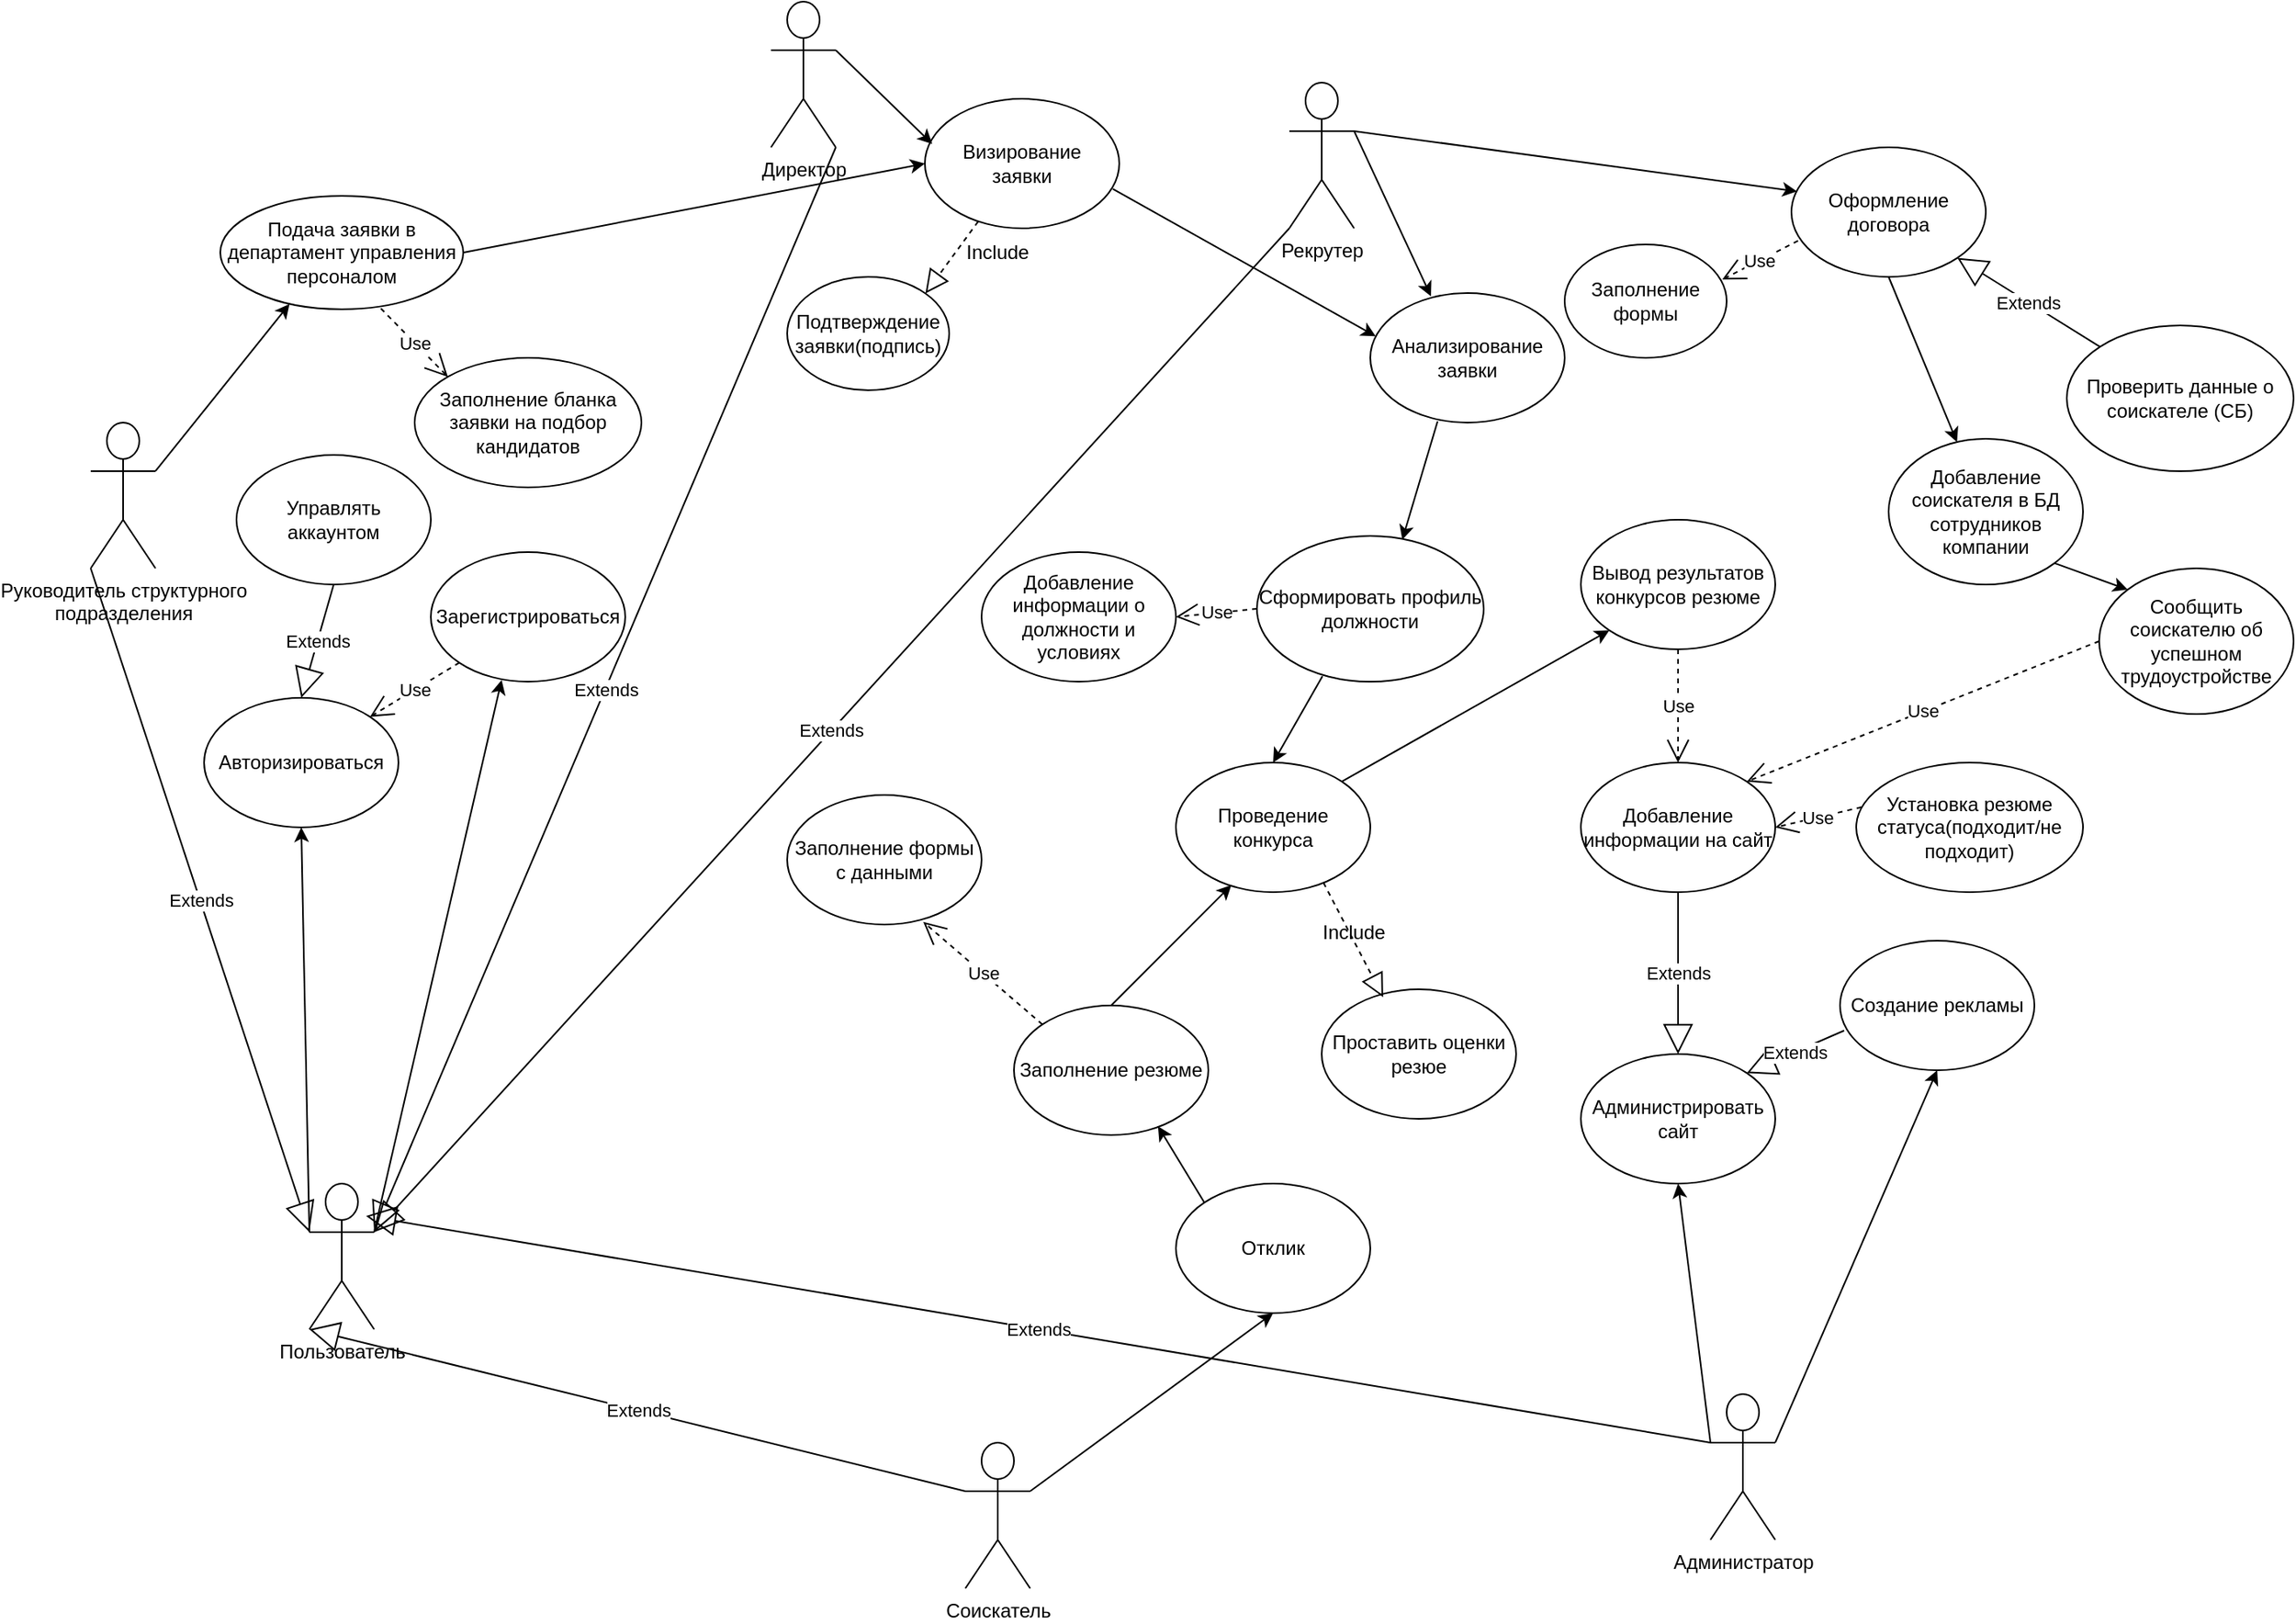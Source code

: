 <mxfile version="21.3.7" type="device" pages="4">
  <diagram id="iVOQHDXgSsNEO64mtc5p" name="Прецедентов">
    <mxGraphModel dx="1573" dy="698" grid="1" gridSize="10" guides="1" tooltips="1" connect="1" arrows="1" fold="1" page="1" pageScale="1" pageWidth="2339" pageHeight="3300" math="0" shadow="0">
      <root>
        <mxCell id="0" />
        <mxCell id="1" parent="0" />
        <mxCell id="v10llTpg6LopYrafMSE0-1" value="Руководитель структурного&lt;br&gt;подразделения" style="shape=umlActor;verticalLabelPosition=bottom;verticalAlign=top;html=1;outlineConnect=0;" parent="1" vertex="1">
          <mxGeometry x="460" y="400" width="40" height="90" as="geometry" />
        </mxCell>
        <mxCell id="v10llTpg6LopYrafMSE0-2" value="Подача заявки в департамент управления персоналом" style="ellipse;whiteSpace=wrap;html=1;" parent="1" vertex="1">
          <mxGeometry x="540" y="260" width="150" height="70" as="geometry" />
        </mxCell>
        <mxCell id="v10llTpg6LopYrafMSE0-3" value="" style="endArrow=classic;html=1;rounded=0;exitX=1;exitY=0.333;exitDx=0;exitDy=0;exitPerimeter=0;entryX=0.285;entryY=0.953;entryDx=0;entryDy=0;entryPerimeter=0;" parent="1" source="v10llTpg6LopYrafMSE0-1" target="v10llTpg6LopYrafMSE0-2" edge="1">
          <mxGeometry width="50" height="50" relative="1" as="geometry">
            <mxPoint x="840" y="380" as="sourcePoint" />
            <mxPoint x="580" y="330" as="targetPoint" />
          </mxGeometry>
        </mxCell>
        <mxCell id="v10llTpg6LopYrafMSE0-4" value="Use" style="endArrow=open;endSize=12;dashed=1;html=1;rounded=0;exitX=0.661;exitY=0.993;exitDx=0;exitDy=0;exitPerimeter=0;entryX=0;entryY=0;entryDx=0;entryDy=0;" parent="1" source="v10llTpg6LopYrafMSE0-2" target="v10llTpg6LopYrafMSE0-5" edge="1">
          <mxGeometry width="160" relative="1" as="geometry">
            <mxPoint x="790" y="580" as="sourcePoint" />
            <mxPoint x="750" y="410" as="targetPoint" />
          </mxGeometry>
        </mxCell>
        <mxCell id="v10llTpg6LopYrafMSE0-5" value="Заполнение бланка заявки на подбор кандидатов" style="ellipse;whiteSpace=wrap;html=1;" parent="1" vertex="1">
          <mxGeometry x="660" y="360" width="140" height="80" as="geometry" />
        </mxCell>
        <mxCell id="v10llTpg6LopYrafMSE0-6" value="Директор" style="shape=umlActor;verticalLabelPosition=bottom;verticalAlign=top;html=1;outlineConnect=0;" parent="1" vertex="1">
          <mxGeometry x="880" y="140" width="40" height="90" as="geometry" />
        </mxCell>
        <mxCell id="v10llTpg6LopYrafMSE0-7" value="Визирование&lt;br&gt;заявки" style="ellipse;whiteSpace=wrap;html=1;" parent="1" vertex="1">
          <mxGeometry x="975" y="200" width="120" height="80" as="geometry" />
        </mxCell>
        <mxCell id="v10llTpg6LopYrafMSE0-8" value="" style="endArrow=classic;html=1;rounded=0;exitX=1;exitY=0.5;exitDx=0;exitDy=0;entryX=0;entryY=0.5;entryDx=0;entryDy=0;" parent="1" source="v10llTpg6LopYrafMSE0-2" target="v10llTpg6LopYrafMSE0-7" edge="1">
          <mxGeometry width="50" height="50" relative="1" as="geometry">
            <mxPoint x="840" y="480" as="sourcePoint" />
            <mxPoint x="810" y="320" as="targetPoint" />
          </mxGeometry>
        </mxCell>
        <mxCell id="v10llTpg6LopYrafMSE0-10" value="" style="endArrow=classic;html=1;rounded=0;exitX=1;exitY=0.333;exitDx=0;exitDy=0;exitPerimeter=0;entryX=0.038;entryY=0.349;entryDx=0;entryDy=0;entryPerimeter=0;" parent="1" source="v10llTpg6LopYrafMSE0-6" target="v10llTpg6LopYrafMSE0-7" edge="1">
          <mxGeometry width="50" height="50" relative="1" as="geometry">
            <mxPoint x="840" y="480" as="sourcePoint" />
            <mxPoint x="890" y="430" as="targetPoint" />
          </mxGeometry>
        </mxCell>
        <mxCell id="v10llTpg6LopYrafMSE0-11" value="Рекрутер" style="shape=umlActor;verticalLabelPosition=bottom;verticalAlign=top;html=1;outlineConnect=0;" parent="1" vertex="1">
          <mxGeometry x="1200" y="190" width="40" height="90" as="geometry" />
        </mxCell>
        <mxCell id="v10llTpg6LopYrafMSE0-12" value="" style="endArrow=classic;html=1;rounded=0;exitX=0.967;exitY=0.696;exitDx=0;exitDy=0;entryX=0.028;entryY=0.334;entryDx=0;entryDy=0;entryPerimeter=0;exitPerimeter=0;" parent="1" source="v10llTpg6LopYrafMSE0-7" target="v10llTpg6LopYrafMSE0-13" edge="1">
          <mxGeometry width="50" height="50" relative="1" as="geometry">
            <mxPoint x="840" y="480" as="sourcePoint" />
            <mxPoint x="890" y="430" as="targetPoint" />
          </mxGeometry>
        </mxCell>
        <mxCell id="v10llTpg6LopYrafMSE0-13" value="Анализирование заявки" style="ellipse;whiteSpace=wrap;html=1;" parent="1" vertex="1">
          <mxGeometry x="1250" y="320" width="120" height="80" as="geometry" />
        </mxCell>
        <mxCell id="v10llTpg6LopYrafMSE0-14" value="" style="endArrow=classic;html=1;rounded=0;exitX=1;exitY=0.333;exitDx=0;exitDy=0;exitPerimeter=0;entryX=0.312;entryY=0.025;entryDx=0;entryDy=0;entryPerimeter=0;" parent="1" source="v10llTpg6LopYrafMSE0-11" target="v10llTpg6LopYrafMSE0-13" edge="1">
          <mxGeometry width="50" height="50" relative="1" as="geometry">
            <mxPoint x="1080" y="480" as="sourcePoint" />
            <mxPoint x="1130" y="430" as="targetPoint" />
          </mxGeometry>
        </mxCell>
        <mxCell id="v10llTpg6LopYrafMSE0-15" value="" style="endArrow=classic;html=1;rounded=0;entryX=0.641;entryY=0.026;entryDx=0;entryDy=0;exitX=0.346;exitY=0.991;exitDx=0;exitDy=0;entryPerimeter=0;exitPerimeter=0;" parent="1" source="v10llTpg6LopYrafMSE0-13" target="v10llTpg6LopYrafMSE0-16" edge="1">
          <mxGeometry width="50" height="50" relative="1" as="geometry">
            <mxPoint x="1289" y="398" as="sourcePoint" />
            <mxPoint x="1460" y="500" as="targetPoint" />
          </mxGeometry>
        </mxCell>
        <mxCell id="v10llTpg6LopYrafMSE0-16" value="Сформировать профиль должности" style="ellipse;whiteSpace=wrap;html=1;" parent="1" vertex="1">
          <mxGeometry x="1180" y="470" width="140" height="90" as="geometry" />
        </mxCell>
        <mxCell id="v10llTpg6LopYrafMSE0-17" value="Пользователь" style="shape=umlActor;verticalLabelPosition=bottom;verticalAlign=top;html=1;outlineConnect=0;" parent="1" vertex="1">
          <mxGeometry x="595" y="870" width="40" height="90" as="geometry" />
        </mxCell>
        <mxCell id="v10llTpg6LopYrafMSE0-18" value="Зарегистрироваться" style="ellipse;whiteSpace=wrap;html=1;" parent="1" vertex="1">
          <mxGeometry x="670" y="480" width="120" height="80" as="geometry" />
        </mxCell>
        <mxCell id="v10llTpg6LopYrafMSE0-19" value="Авторизироваться" style="ellipse;whiteSpace=wrap;html=1;" parent="1" vertex="1">
          <mxGeometry x="530" y="570" width="120" height="80" as="geometry" />
        </mxCell>
        <mxCell id="v10llTpg6LopYrafMSE0-20" value="" style="endArrow=classic;html=1;rounded=0;exitX=0;exitY=0.333;exitDx=0;exitDy=0;exitPerimeter=0;entryX=0.5;entryY=1;entryDx=0;entryDy=0;" parent="1" source="v10llTpg6LopYrafMSE0-17" target="v10llTpg6LopYrafMSE0-19" edge="1">
          <mxGeometry width="50" height="50" relative="1" as="geometry">
            <mxPoint x="890" y="700" as="sourcePoint" />
            <mxPoint x="940" y="650" as="targetPoint" />
          </mxGeometry>
        </mxCell>
        <mxCell id="v10llTpg6LopYrafMSE0-21" value="" style="endArrow=classic;html=1;rounded=0;exitX=1;exitY=0.333;exitDx=0;exitDy=0;exitPerimeter=0;entryX=0.364;entryY=0.987;entryDx=0;entryDy=0;entryPerimeter=0;" parent="1" source="v10llTpg6LopYrafMSE0-17" target="v10llTpg6LopYrafMSE0-18" edge="1">
          <mxGeometry width="50" height="50" relative="1" as="geometry">
            <mxPoint x="890" y="700" as="sourcePoint" />
            <mxPoint x="700" y="580" as="targetPoint" />
          </mxGeometry>
        </mxCell>
        <mxCell id="v10llTpg6LopYrafMSE0-22" value="Use" style="endArrow=open;endSize=12;dashed=1;html=1;rounded=0;exitX=0;exitY=1;exitDx=0;exitDy=0;entryX=1;entryY=0;entryDx=0;entryDy=0;" parent="1" source="v10llTpg6LopYrafMSE0-18" target="v10llTpg6LopYrafMSE0-19" edge="1">
          <mxGeometry width="160" relative="1" as="geometry">
            <mxPoint x="830" y="670" as="sourcePoint" />
            <mxPoint x="990" y="670" as="targetPoint" />
          </mxGeometry>
        </mxCell>
        <mxCell id="v10llTpg6LopYrafMSE0-23" value="Управлять аккаунтом" style="ellipse;whiteSpace=wrap;html=1;" parent="1" vertex="1">
          <mxGeometry x="550" y="420" width="120" height="80" as="geometry" />
        </mxCell>
        <mxCell id="v10llTpg6LopYrafMSE0-24" value="Extends" style="endArrow=block;endSize=16;endFill=0;html=1;rounded=0;exitX=0.5;exitY=1;exitDx=0;exitDy=0;entryX=0.5;entryY=0;entryDx=0;entryDy=0;" parent="1" source="v10llTpg6LopYrafMSE0-23" target="v10llTpg6LopYrafMSE0-19" edge="1">
          <mxGeometry width="160" relative="1" as="geometry">
            <mxPoint x="680" y="630" as="sourcePoint" />
            <mxPoint x="990" y="670" as="targetPoint" />
          </mxGeometry>
        </mxCell>
        <mxCell id="v10llTpg6LopYrafMSE0-25" value="Соискатель" style="shape=umlActor;verticalLabelPosition=bottom;verticalAlign=top;html=1;outlineConnect=0;" parent="1" vertex="1">
          <mxGeometry x="1000" y="1030" width="40" height="90" as="geometry" />
        </mxCell>
        <mxCell id="v10llTpg6LopYrafMSE0-26" value="Администратор" style="shape=umlActor;verticalLabelPosition=bottom;verticalAlign=top;html=1;outlineConnect=0;" parent="1" vertex="1">
          <mxGeometry x="1460" y="1000" width="40" height="90" as="geometry" />
        </mxCell>
        <mxCell id="v10llTpg6LopYrafMSE0-27" value="Администрировать сайт" style="ellipse;whiteSpace=wrap;html=1;" parent="1" vertex="1">
          <mxGeometry x="1380" y="790" width="120" height="80" as="geometry" />
        </mxCell>
        <mxCell id="v10llTpg6LopYrafMSE0-28" value="Добавление информации на сайт" style="ellipse;whiteSpace=wrap;html=1;" parent="1" vertex="1">
          <mxGeometry x="1380" y="610" width="120" height="80" as="geometry" />
        </mxCell>
        <mxCell id="v10llTpg6LopYrafMSE0-29" value="" style="endArrow=classic;html=1;rounded=0;exitX=0;exitY=0.333;exitDx=0;exitDy=0;exitPerimeter=0;entryX=0.5;entryY=1;entryDx=0;entryDy=0;" parent="1" source="v10llTpg6LopYrafMSE0-26" target="v10llTpg6LopYrafMSE0-27" edge="1">
          <mxGeometry width="50" height="50" relative="1" as="geometry">
            <mxPoint x="1060" y="970" as="sourcePoint" />
            <mxPoint x="1500" y="870" as="targetPoint" />
          </mxGeometry>
        </mxCell>
        <mxCell id="v10llTpg6LopYrafMSE0-37" value="Добавление информации о должности и условиях" style="ellipse;whiteSpace=wrap;html=1;" parent="1" vertex="1">
          <mxGeometry x="1010" y="480" width="120" height="80" as="geometry" />
        </mxCell>
        <mxCell id="v10llTpg6LopYrafMSE0-38" value="Use" style="endArrow=open;endSize=12;dashed=1;html=1;rounded=0;exitX=0;exitY=0.5;exitDx=0;exitDy=0;entryX=1;entryY=0.5;entryDx=0;entryDy=0;" parent="1" source="v10llTpg6LopYrafMSE0-16" target="v10llTpg6LopYrafMSE0-37" edge="1">
          <mxGeometry width="160" relative="1" as="geometry">
            <mxPoint x="1020" y="490" as="sourcePoint" />
            <mxPoint x="1280" y="560" as="targetPoint" />
          </mxGeometry>
        </mxCell>
        <mxCell id="v10llTpg6LopYrafMSE0-43" value="Установка резюме статуса(подходит/не подходит)" style="ellipse;whiteSpace=wrap;html=1;" parent="1" vertex="1">
          <mxGeometry x="1550" y="610" width="140" height="80" as="geometry" />
        </mxCell>
        <mxCell id="v10llTpg6LopYrafMSE0-46" value="Use" style="endArrow=open;endSize=12;dashed=1;html=1;rounded=0;exitX=0.023;exitY=0.344;exitDx=0;exitDy=0;entryX=1;entryY=0.5;entryDx=0;entryDy=0;exitPerimeter=0;" parent="1" source="v10llTpg6LopYrafMSE0-43" target="v10llTpg6LopYrafMSE0-28" edge="1">
          <mxGeometry width="160" relative="1" as="geometry">
            <mxPoint x="1120" y="800" as="sourcePoint" />
            <mxPoint x="1280" y="800" as="targetPoint" />
          </mxGeometry>
        </mxCell>
        <mxCell id="v10llTpg6LopYrafMSE0-47" value="Extends" style="endArrow=block;endSize=16;endFill=0;html=1;rounded=0;entryX=0.5;entryY=0;entryDx=0;entryDy=0;exitX=0.5;exitY=1;exitDx=0;exitDy=0;" parent="1" source="v10llTpg6LopYrafMSE0-28" target="v10llTpg6LopYrafMSE0-27" edge="1">
          <mxGeometry width="160" relative="1" as="geometry">
            <mxPoint x="1120" y="930" as="sourcePoint" />
            <mxPoint x="1280" y="930" as="targetPoint" />
          </mxGeometry>
        </mxCell>
        <mxCell id="v10llTpg6LopYrafMSE0-62" value="" style="endArrow=classic;html=1;rounded=0;exitX=1;exitY=0.333;exitDx=0;exitDy=0;exitPerimeter=0;entryX=0.5;entryY=1;entryDx=0;entryDy=0;" parent="1" source="v10llTpg6LopYrafMSE0-25" target="G3HEFDCoS6vx8DGsJnJv-1" edge="1">
          <mxGeometry width="50" height="50" relative="1" as="geometry">
            <mxPoint x="1280" y="880" as="sourcePoint" />
            <mxPoint x="1150" y="940" as="targetPoint" />
          </mxGeometry>
        </mxCell>
        <mxCell id="v10llTpg6LopYrafMSE0-80" value="Extends" style="endArrow=block;endSize=16;endFill=0;html=1;rounded=0;exitX=0;exitY=1;exitDx=0;exitDy=0;exitPerimeter=0;entryX=0;entryY=0.333;entryDx=0;entryDy=0;entryPerimeter=0;" parent="1" source="v10llTpg6LopYrafMSE0-1" target="v10llTpg6LopYrafMSE0-17" edge="1">
          <mxGeometry width="160" relative="1" as="geometry">
            <mxPoint x="1120" y="730" as="sourcePoint" />
            <mxPoint x="1280" y="730" as="targetPoint" />
          </mxGeometry>
        </mxCell>
        <mxCell id="v10llTpg6LopYrafMSE0-81" value="Extends" style="endArrow=block;endSize=16;endFill=0;html=1;rounded=0;exitX=1;exitY=1;exitDx=0;exitDy=0;exitPerimeter=0;entryX=1;entryY=0.333;entryDx=0;entryDy=0;entryPerimeter=0;" parent="1" source="v10llTpg6LopYrafMSE0-6" target="v10llTpg6LopYrafMSE0-17" edge="1">
          <mxGeometry width="160" relative="1" as="geometry">
            <mxPoint x="900" y="400" as="sourcePoint" />
            <mxPoint x="1280" y="730" as="targetPoint" />
          </mxGeometry>
        </mxCell>
        <mxCell id="v10llTpg6LopYrafMSE0-82" value="Extends" style="endArrow=block;endSize=16;endFill=0;html=1;rounded=0;exitX=0;exitY=1;exitDx=0;exitDy=0;exitPerimeter=0;entryX=1;entryY=0.333;entryDx=0;entryDy=0;entryPerimeter=0;" parent="1" source="v10llTpg6LopYrafMSE0-11" target="v10llTpg6LopYrafMSE0-17" edge="1">
          <mxGeometry width="160" relative="1" as="geometry">
            <mxPoint x="1120" y="590" as="sourcePoint" />
            <mxPoint x="1280" y="590" as="targetPoint" />
          </mxGeometry>
        </mxCell>
        <mxCell id="v10llTpg6LopYrafMSE0-85" value="Extends" style="endArrow=block;endSize=16;endFill=0;html=1;rounded=0;entryX=0;entryY=1;entryDx=0;entryDy=0;entryPerimeter=0;exitX=0;exitY=0.333;exitDx=0;exitDy=0;exitPerimeter=0;" parent="1" source="v10llTpg6LopYrafMSE0-25" target="v10llTpg6LopYrafMSE0-17" edge="1">
          <mxGeometry width="160" relative="1" as="geometry">
            <mxPoint x="1040" y="870" as="sourcePoint" />
            <mxPoint x="1200" y="870" as="targetPoint" />
          </mxGeometry>
        </mxCell>
        <mxCell id="v10llTpg6LopYrafMSE0-89" value="Extends" style="endArrow=block;endSize=16;endFill=0;html=1;rounded=0;exitX=0;exitY=0.333;exitDx=0;exitDy=0;exitPerimeter=0;" parent="1" source="v10llTpg6LopYrafMSE0-26" edge="1">
          <mxGeometry width="160" relative="1" as="geometry">
            <mxPoint x="1040" y="1030" as="sourcePoint" />
            <mxPoint x="630" y="890" as="targetPoint" />
          </mxGeometry>
        </mxCell>
        <mxCell id="v10llTpg6LopYrafMSE0-92" value="Подтверждение заявки(подпись)" style="ellipse;whiteSpace=wrap;html=1;" parent="1" vertex="1">
          <mxGeometry x="890" y="310" width="100" height="70" as="geometry" />
        </mxCell>
        <mxCell id="v10llTpg6LopYrafMSE0-99" value="" style="endArrow=classic;html=1;rounded=0;exitX=1;exitY=0.333;exitDx=0;exitDy=0;exitPerimeter=0;entryX=0.029;entryY=0.34;entryDx=0;entryDy=0;entryPerimeter=0;" parent="1" source="v10llTpg6LopYrafMSE0-11" target="v10llTpg6LopYrafMSE0-100" edge="1">
          <mxGeometry width="50" height="50" relative="1" as="geometry">
            <mxPoint x="1230" y="580" as="sourcePoint" />
            <mxPoint x="1450" y="300" as="targetPoint" />
          </mxGeometry>
        </mxCell>
        <mxCell id="v10llTpg6LopYrafMSE0-100" value="Оформление договора" style="ellipse;whiteSpace=wrap;html=1;" parent="1" vertex="1">
          <mxGeometry x="1510" y="230" width="120" height="80" as="geometry" />
        </mxCell>
        <mxCell id="v10llTpg6LopYrafMSE0-102" value="Проверить данные о соискателе (СБ)" style="ellipse;whiteSpace=wrap;html=1;" parent="1" vertex="1">
          <mxGeometry x="1680" y="340" width="140" height="90" as="geometry" />
        </mxCell>
        <mxCell id="v10llTpg6LopYrafMSE0-104" value="Extends" style="endArrow=block;endSize=16;endFill=0;html=1;rounded=0;entryX=1;entryY=1;entryDx=0;entryDy=0;exitX=0;exitY=0;exitDx=0;exitDy=0;" parent="1" source="v10llTpg6LopYrafMSE0-102" target="v10llTpg6LopYrafMSE0-100" edge="1">
          <mxGeometry width="160" relative="1" as="geometry">
            <mxPoint x="1130" y="490" as="sourcePoint" />
            <mxPoint x="1290" y="490" as="targetPoint" />
          </mxGeometry>
        </mxCell>
        <mxCell id="v10llTpg6LopYrafMSE0-105" value="Создание рекламы" style="ellipse;whiteSpace=wrap;html=1;" parent="1" vertex="1">
          <mxGeometry x="1540" y="720" width="120" height="80" as="geometry" />
        </mxCell>
        <mxCell id="v10llTpg6LopYrafMSE0-106" value="" style="endArrow=classic;html=1;rounded=0;exitX=1;exitY=0.333;exitDx=0;exitDy=0;exitPerimeter=0;entryX=0.5;entryY=1;entryDx=0;entryDy=0;" parent="1" source="v10llTpg6LopYrafMSE0-26" target="v10llTpg6LopYrafMSE0-105" edge="1">
          <mxGeometry width="50" height="50" relative="1" as="geometry">
            <mxPoint x="1190" y="820" as="sourcePoint" />
            <mxPoint x="1240" y="770" as="targetPoint" />
          </mxGeometry>
        </mxCell>
        <mxCell id="v10llTpg6LopYrafMSE0-107" value="Extends" style="endArrow=block;endSize=16;endFill=0;html=1;rounded=0;exitX=0.021;exitY=0.694;exitDx=0;exitDy=0;entryX=1;entryY=0;entryDx=0;entryDy=0;exitPerimeter=0;" parent="1" source="v10llTpg6LopYrafMSE0-105" target="v10llTpg6LopYrafMSE0-27" edge="1">
          <mxGeometry width="160" relative="1" as="geometry">
            <mxPoint x="1130" y="800" as="sourcePoint" />
            <mxPoint x="1530" y="820" as="targetPoint" />
          </mxGeometry>
        </mxCell>
        <mxCell id="v10llTpg6LopYrafMSE0-109" value="Use" style="endArrow=open;endSize=12;dashed=1;html=1;rounded=0;entryX=0.973;entryY=0.309;entryDx=0;entryDy=0;entryPerimeter=0;exitX=0.034;exitY=0.721;exitDx=0;exitDy=0;exitPerimeter=0;" parent="1" source="v10llTpg6LopYrafMSE0-100" target="v10llTpg6LopYrafMSE0-110" edge="1">
          <mxGeometry width="160" relative="1" as="geometry">
            <mxPoint x="1518" y="308" as="sourcePoint" />
            <mxPoint x="1450" y="330" as="targetPoint" />
          </mxGeometry>
        </mxCell>
        <mxCell id="v10llTpg6LopYrafMSE0-110" value="Заполнение формы" style="ellipse;whiteSpace=wrap;html=1;" parent="1" vertex="1">
          <mxGeometry x="1370" y="290" width="100" height="70" as="geometry" />
        </mxCell>
        <mxCell id="v10llTpg6LopYrafMSE0-111" value="" style="endArrow=classic;html=1;rounded=0;exitX=0.5;exitY=1;exitDx=0;exitDy=0;" parent="1" source="v10llTpg6LopYrafMSE0-100" target="v10llTpg6LopYrafMSE0-112" edge="1">
          <mxGeometry width="50" height="50" relative="1" as="geometry">
            <mxPoint x="1280" y="510" as="sourcePoint" />
            <mxPoint x="1700" y="570" as="targetPoint" />
          </mxGeometry>
        </mxCell>
        <mxCell id="v10llTpg6LopYrafMSE0-112" value="Добавление соискателя в БД сотрудников компании" style="ellipse;whiteSpace=wrap;html=1;" parent="1" vertex="1">
          <mxGeometry x="1570" y="410" width="120" height="90" as="geometry" />
        </mxCell>
        <mxCell id="4sXES7oIiUdAfXBLpCzt-9" value="" style="endArrow=block;dashed=1;endFill=0;endSize=12;html=1;rounded=0;exitX=0.274;exitY=0.948;exitDx=0;exitDy=0;exitPerimeter=0;entryX=1;entryY=0;entryDx=0;entryDy=0;" parent="1" source="v10llTpg6LopYrafMSE0-7" target="v10llTpg6LopYrafMSE0-92" edge="1">
          <mxGeometry width="160" relative="1" as="geometry">
            <mxPoint x="830" y="330" as="sourcePoint" />
            <mxPoint x="990" y="330" as="targetPoint" />
          </mxGeometry>
        </mxCell>
        <mxCell id="4sXES7oIiUdAfXBLpCzt-10" value="Include" style="text;html=1;strokeColor=none;fillColor=none;align=center;verticalAlign=middle;whiteSpace=wrap;rounded=0;" parent="1" vertex="1">
          <mxGeometry x="990" y="280" width="60" height="30" as="geometry" />
        </mxCell>
        <mxCell id="4sXES7oIiUdAfXBLpCzt-14" value="Сообщить соискателю об успешном трудоустройстве" style="ellipse;whiteSpace=wrap;html=1;" parent="1" vertex="1">
          <mxGeometry x="1700" y="490" width="120" height="90" as="geometry" />
        </mxCell>
        <mxCell id="4sXES7oIiUdAfXBLpCzt-15" value="" style="endArrow=classic;html=1;rounded=0;entryX=0;entryY=0;entryDx=0;entryDy=0;exitX=1;exitY=1;exitDx=0;exitDy=0;" parent="1" source="v10llTpg6LopYrafMSE0-112" target="4sXES7oIiUdAfXBLpCzt-14" edge="1">
          <mxGeometry width="50" height="50" relative="1" as="geometry">
            <mxPoint x="1040" y="550" as="sourcePoint" />
            <mxPoint x="1090" y="500" as="targetPoint" />
          </mxGeometry>
        </mxCell>
        <mxCell id="4sXES7oIiUdAfXBLpCzt-16" value="Use" style="endArrow=open;endSize=12;dashed=1;html=1;rounded=0;exitX=0;exitY=0.5;exitDx=0;exitDy=0;entryX=1;entryY=0;entryDx=0;entryDy=0;" parent="1" source="4sXES7oIiUdAfXBLpCzt-14" target="v10llTpg6LopYrafMSE0-28" edge="1">
          <mxGeometry width="160" relative="1" as="geometry">
            <mxPoint x="980" y="670" as="sourcePoint" />
            <mxPoint x="1140" y="670" as="targetPoint" />
          </mxGeometry>
        </mxCell>
        <mxCell id="G3HEFDCoS6vx8DGsJnJv-1" value="Отклик" style="ellipse;whiteSpace=wrap;html=1;" parent="1" vertex="1">
          <mxGeometry x="1130" y="870" width="120" height="80" as="geometry" />
        </mxCell>
        <mxCell id="G3HEFDCoS6vx8DGsJnJv-2" value="Заполнение резюме" style="ellipse;whiteSpace=wrap;html=1;" parent="1" vertex="1">
          <mxGeometry x="1030" y="760" width="120" height="80" as="geometry" />
        </mxCell>
        <mxCell id="G3HEFDCoS6vx8DGsJnJv-3" value="" style="endArrow=classic;html=1;rounded=0;exitX=0;exitY=0;exitDx=0;exitDy=0;entryX=0.741;entryY=0.932;entryDx=0;entryDy=0;entryPerimeter=0;" parent="1" source="G3HEFDCoS6vx8DGsJnJv-1" target="G3HEFDCoS6vx8DGsJnJv-2" edge="1">
          <mxGeometry width="50" height="50" relative="1" as="geometry">
            <mxPoint x="1210" y="700" as="sourcePoint" />
            <mxPoint x="1260" y="650" as="targetPoint" />
          </mxGeometry>
        </mxCell>
        <mxCell id="G3HEFDCoS6vx8DGsJnJv-4" value="Проведение конкурса" style="ellipse;whiteSpace=wrap;html=1;" parent="1" vertex="1">
          <mxGeometry x="1130" y="610" width="120" height="80" as="geometry" />
        </mxCell>
        <mxCell id="G3HEFDCoS6vx8DGsJnJv-5" value="" style="endArrow=classic;html=1;rounded=0;exitX=0.289;exitY=0.963;exitDx=0;exitDy=0;entryX=0.5;entryY=0;entryDx=0;entryDy=0;exitPerimeter=0;" parent="1" source="v10llTpg6LopYrafMSE0-16" target="G3HEFDCoS6vx8DGsJnJv-4" edge="1">
          <mxGeometry width="50" height="50" relative="1" as="geometry">
            <mxPoint x="1210" y="700" as="sourcePoint" />
            <mxPoint x="1260" y="650" as="targetPoint" />
          </mxGeometry>
        </mxCell>
        <mxCell id="G3HEFDCoS6vx8DGsJnJv-6" value="" style="endArrow=classic;html=1;rounded=0;exitX=0.5;exitY=0;exitDx=0;exitDy=0;entryX=0.285;entryY=0.946;entryDx=0;entryDy=0;entryPerimeter=0;" parent="1" source="G3HEFDCoS6vx8DGsJnJv-2" target="G3HEFDCoS6vx8DGsJnJv-4" edge="1">
          <mxGeometry width="50" height="50" relative="1" as="geometry">
            <mxPoint x="1210" y="690" as="sourcePoint" />
            <mxPoint x="1260" y="640" as="targetPoint" />
          </mxGeometry>
        </mxCell>
        <mxCell id="G3HEFDCoS6vx8DGsJnJv-7" value="Заполнение формы с данными" style="ellipse;whiteSpace=wrap;html=1;" parent="1" vertex="1">
          <mxGeometry x="890" y="630" width="120" height="80" as="geometry" />
        </mxCell>
        <mxCell id="G3HEFDCoS6vx8DGsJnJv-9" value="Use" style="endArrow=open;endSize=12;dashed=1;html=1;rounded=0;exitX=0;exitY=0;exitDx=0;exitDy=0;entryX=0.7;entryY=0.98;entryDx=0;entryDy=0;entryPerimeter=0;" parent="1" source="G3HEFDCoS6vx8DGsJnJv-2" target="G3HEFDCoS6vx8DGsJnJv-7" edge="1">
          <mxGeometry width="160" relative="1" as="geometry">
            <mxPoint x="1030" y="670" as="sourcePoint" />
            <mxPoint x="1190" y="670" as="targetPoint" />
          </mxGeometry>
        </mxCell>
        <mxCell id="G3HEFDCoS6vx8DGsJnJv-10" value="Проставить оценки резюе" style="ellipse;whiteSpace=wrap;html=1;" parent="1" vertex="1">
          <mxGeometry x="1220" y="750" width="120" height="80" as="geometry" />
        </mxCell>
        <mxCell id="G3HEFDCoS6vx8DGsJnJv-11" value="" style="endArrow=block;dashed=1;endFill=0;endSize=12;html=1;rounded=0;exitX=0.759;exitY=0.927;exitDx=0;exitDy=0;entryX=0.316;entryY=0.061;entryDx=0;entryDy=0;entryPerimeter=0;exitPerimeter=0;" parent="1" source="G3HEFDCoS6vx8DGsJnJv-4" target="G3HEFDCoS6vx8DGsJnJv-10" edge="1">
          <mxGeometry width="160" relative="1" as="geometry">
            <mxPoint x="1030" y="660" as="sourcePoint" />
            <mxPoint x="1190" y="660" as="targetPoint" />
          </mxGeometry>
        </mxCell>
        <mxCell id="G3HEFDCoS6vx8DGsJnJv-12" value="Include" style="text;html=1;strokeColor=none;fillColor=none;align=center;verticalAlign=middle;whiteSpace=wrap;rounded=0;" parent="1" vertex="1">
          <mxGeometry x="1210" y="700" width="60" height="30" as="geometry" />
        </mxCell>
        <mxCell id="G3HEFDCoS6vx8DGsJnJv-13" value="Вывод результатов конкурсов резюме" style="ellipse;whiteSpace=wrap;html=1;" parent="1" vertex="1">
          <mxGeometry x="1380" y="460" width="120" height="80" as="geometry" />
        </mxCell>
        <mxCell id="G3HEFDCoS6vx8DGsJnJv-14" value="" style="endArrow=classic;html=1;rounded=0;exitX=1;exitY=0;exitDx=0;exitDy=0;entryX=0;entryY=1;entryDx=0;entryDy=0;" parent="1" source="G3HEFDCoS6vx8DGsJnJv-4" target="G3HEFDCoS6vx8DGsJnJv-13" edge="1">
          <mxGeometry width="50" height="50" relative="1" as="geometry">
            <mxPoint x="1310" y="640" as="sourcePoint" />
            <mxPoint x="1360" y="590" as="targetPoint" />
          </mxGeometry>
        </mxCell>
        <mxCell id="G3HEFDCoS6vx8DGsJnJv-15" value="Use" style="endArrow=open;endSize=12;dashed=1;html=1;rounded=0;exitX=0.5;exitY=1;exitDx=0;exitDy=0;entryX=0.5;entryY=0;entryDx=0;entryDy=0;" parent="1" source="G3HEFDCoS6vx8DGsJnJv-13" target="v10llTpg6LopYrafMSE0-28" edge="1">
          <mxGeometry width="160" relative="1" as="geometry">
            <mxPoint x="1250" y="610" as="sourcePoint" />
            <mxPoint x="1410" y="610" as="targetPoint" />
          </mxGeometry>
        </mxCell>
      </root>
    </mxGraphModel>
  </diagram>
  <diagram id="grLRuIqK26ggwkrmDjhA" name="Классов">
    <mxGraphModel dx="2098" dy="931" grid="1" gridSize="10" guides="1" tooltips="1" connect="1" arrows="1" fold="1" page="1" pageScale="1" pageWidth="2339" pageHeight="3300" math="0" shadow="0">
      <root>
        <mxCell id="0" />
        <mxCell id="1" parent="0" />
        <mxCell id="RhSrv0S_2733kVnjQrJt-5" value="Пользователь системы" style="swimlane;fontStyle=1;align=center;verticalAlign=top;childLayout=stackLayout;horizontal=1;startSize=26;horizontalStack=0;resizeParent=1;resizeParentMax=0;resizeLast=0;collapsible=1;marginBottom=0;" parent="1" vertex="1">
          <mxGeometry x="630" y="620" width="180" height="150" as="geometry" />
        </mxCell>
        <mxCell id="RhSrv0S_2733kVnjQrJt-6" value="+ Номер: int&#xa;+ Пароль: string&#xa;+ Логин: string&#xa;+ Дата регистрации: date" style="text;strokeColor=none;fillColor=none;align=left;verticalAlign=top;spacingLeft=4;spacingRight=4;overflow=hidden;rotatable=0;points=[[0,0.5],[1,0.5]];portConstraint=eastwest;" parent="RhSrv0S_2733kVnjQrJt-5" vertex="1">
          <mxGeometry y="26" width="180" height="64" as="geometry" />
        </mxCell>
        <mxCell id="RhSrv0S_2733kVnjQrJt-7" value="" style="line;strokeWidth=1;fillColor=none;align=left;verticalAlign=middle;spacingTop=-1;spacingLeft=3;spacingRight=3;rotatable=0;labelPosition=right;points=[];portConstraint=eastwest;strokeColor=inherit;" parent="RhSrv0S_2733kVnjQrJt-5" vertex="1">
          <mxGeometry y="90" width="180" height="8" as="geometry" />
        </mxCell>
        <mxCell id="RhSrv0S_2733kVnjQrJt-8" value="+ Подтверждение входа(): void&#xa;+ Авторизация(): void&#xa;+ Регистрация(): void" style="text;strokeColor=none;fillColor=none;align=left;verticalAlign=top;spacingLeft=4;spacingRight=4;overflow=hidden;rotatable=0;points=[[0,0.5],[1,0.5]];portConstraint=eastwest;" parent="RhSrv0S_2733kVnjQrJt-5" vertex="1">
          <mxGeometry y="98" width="180" height="52" as="geometry" />
        </mxCell>
        <mxCell id="RhSrv0S_2733kVnjQrJt-9" value="Руководитель подразделения" style="swimlane;fontStyle=1;align=center;verticalAlign=top;childLayout=stackLayout;horizontal=1;startSize=26;horizontalStack=0;resizeParent=1;resizeParentMax=0;resizeLast=0;collapsible=1;marginBottom=0;" parent="1" vertex="1">
          <mxGeometry x="630" y="350" width="220" height="124" as="geometry" />
        </mxCell>
        <mxCell id="RhSrv0S_2733kVnjQrJt-10" value="+ Номер: int&#xa;+ ФИО: string&#xa;+ Дата рождения: date&#xa;+ Наименование департамента: string" style="text;strokeColor=none;fillColor=none;align=left;verticalAlign=top;spacingLeft=4;spacingRight=4;overflow=hidden;rotatable=0;points=[[0,0.5],[1,0.5]];portConstraint=eastwest;" parent="RhSrv0S_2733kVnjQrJt-9" vertex="1">
          <mxGeometry y="26" width="220" height="64" as="geometry" />
        </mxCell>
        <mxCell id="RhSrv0S_2733kVnjQrJt-11" value="" style="line;strokeWidth=1;fillColor=none;align=left;verticalAlign=middle;spacingTop=-1;spacingLeft=3;spacingRight=3;rotatable=0;labelPosition=right;points=[];portConstraint=eastwest;strokeColor=inherit;" parent="RhSrv0S_2733kVnjQrJt-9" vertex="1">
          <mxGeometry y="90" width="220" height="8" as="geometry" />
        </mxCell>
        <mxCell id="RhSrv0S_2733kVnjQrJt-12" value="+ Заполнение заявки(): void" style="text;strokeColor=none;fillColor=none;align=left;verticalAlign=top;spacingLeft=4;spacingRight=4;overflow=hidden;rotatable=0;points=[[0,0.5],[1,0.5]];portConstraint=eastwest;" parent="RhSrv0S_2733kVnjQrJt-9" vertex="1">
          <mxGeometry y="98" width="220" height="26" as="geometry" />
        </mxCell>
        <mxCell id="RhSrv0S_2733kVnjQrJt-13" value="Директор" style="swimlane;fontStyle=1;align=center;verticalAlign=top;childLayout=stackLayout;horizontal=1;startSize=26;horizontalStack=0;resizeParent=1;resizeParentMax=0;resizeLast=0;collapsible=1;marginBottom=0;" parent="1" vertex="1">
          <mxGeometry x="240" y="390" width="240" height="124" as="geometry" />
        </mxCell>
        <mxCell id="RhSrv0S_2733kVnjQrJt-14" value="+ Номер: int&#xa;+ ФИО: string&#xa;+ Дата рождения: date&#xa;+ Номер руководителя: int" style="text;strokeColor=none;fillColor=none;align=left;verticalAlign=top;spacingLeft=4;spacingRight=4;overflow=hidden;rotatable=0;points=[[0,0.5],[1,0.5]];portConstraint=eastwest;" parent="RhSrv0S_2733kVnjQrJt-13" vertex="1">
          <mxGeometry y="26" width="240" height="64" as="geometry" />
        </mxCell>
        <mxCell id="RhSrv0S_2733kVnjQrJt-15" value="" style="line;strokeWidth=1;fillColor=none;align=left;verticalAlign=middle;spacingTop=-1;spacingLeft=3;spacingRight=3;rotatable=0;labelPosition=right;points=[];portConstraint=eastwest;strokeColor=inherit;" parent="RhSrv0S_2733kVnjQrJt-13" vertex="1">
          <mxGeometry y="90" width="240" height="8" as="geometry" />
        </mxCell>
        <mxCell id="RhSrv0S_2733kVnjQrJt-16" value="+ Визирование заявки(): void" style="text;strokeColor=none;fillColor=none;align=left;verticalAlign=top;spacingLeft=4;spacingRight=4;overflow=hidden;rotatable=0;points=[[0,0.5],[1,0.5]];portConstraint=eastwest;" parent="RhSrv0S_2733kVnjQrJt-13" vertex="1">
          <mxGeometry y="98" width="240" height="26" as="geometry" />
        </mxCell>
        <mxCell id="RhSrv0S_2733kVnjQrJt-17" value="Рекрутер" style="swimlane;fontStyle=1;align=center;verticalAlign=top;childLayout=stackLayout;horizontal=1;startSize=26;horizontalStack=0;resizeParent=1;resizeParentMax=0;resizeLast=0;collapsible=1;marginBottom=0;" parent="1" vertex="1">
          <mxGeometry x="950" y="500" width="260" height="150" as="geometry" />
        </mxCell>
        <mxCell id="RhSrv0S_2733kVnjQrJt-18" value="+ Номер: int&#xa;+ ФИО: string&#xa;+ Дата рождения: date&#xa;+ Номер директора: int" style="text;strokeColor=none;fillColor=none;align=left;verticalAlign=top;spacingLeft=4;spacingRight=4;overflow=hidden;rotatable=0;points=[[0,0.5],[1,0.5]];portConstraint=eastwest;" parent="RhSrv0S_2733kVnjQrJt-17" vertex="1">
          <mxGeometry y="26" width="260" height="64" as="geometry" />
        </mxCell>
        <mxCell id="RhSrv0S_2733kVnjQrJt-19" value="" style="line;strokeWidth=1;fillColor=none;align=left;verticalAlign=middle;spacingTop=-1;spacingLeft=3;spacingRight=3;rotatable=0;labelPosition=right;points=[];portConstraint=eastwest;strokeColor=inherit;" parent="RhSrv0S_2733kVnjQrJt-17" vertex="1">
          <mxGeometry y="90" width="260" height="8" as="geometry" />
        </mxCell>
        <mxCell id="RhSrv0S_2733kVnjQrJt-20" value="+ Анализирование заявки(): void&#xa;+ Оформление договора(): void&#xa;+ Формирование профиля должности(): void&#xa;" style="text;strokeColor=none;fillColor=none;align=left;verticalAlign=top;spacingLeft=4;spacingRight=4;overflow=hidden;rotatable=0;points=[[0,0.5],[1,0.5]];portConstraint=eastwest;" parent="RhSrv0S_2733kVnjQrJt-17" vertex="1">
          <mxGeometry y="98" width="260" height="52" as="geometry" />
        </mxCell>
        <mxCell id="6l8lZUlgRUo4UZI1caO5-1" value="Заявка" style="swimlane;fontStyle=1;align=center;verticalAlign=top;childLayout=stackLayout;horizontal=1;startSize=26;horizontalStack=0;resizeParent=1;resizeParentMax=0;resizeLast=0;collapsible=1;marginBottom=0;" parent="1" vertex="1">
          <mxGeometry x="945" y="230" width="210" height="190" as="geometry" />
        </mxCell>
        <mxCell id="6l8lZUlgRUo4UZI1caO5-2" value="+ Номер: int&#xa;+ Наименование: string&#xa;+ Наименование должности: string&#xa;+ Количество людей: int&#xa;+ Требования: string&#xa;+ ЗП: double&#xa;+ График: string&#xa;+ Дата создания заявки: date&#xa;+ Подпись руководителя: string&#xa;+ Подпись директора: string&#xa;+ Номер руководителя: int" style="text;strokeColor=none;fillColor=none;align=left;verticalAlign=top;spacingLeft=4;spacingRight=4;overflow=hidden;rotatable=0;points=[[0,0.5],[1,0.5]];portConstraint=eastwest;" parent="6l8lZUlgRUo4UZI1caO5-1" vertex="1">
          <mxGeometry y="26" width="210" height="164" as="geometry" />
        </mxCell>
        <mxCell id="vgWRopK6RWptlV_C3cKf-1" value="Договор" style="swimlane;fontStyle=1;align=center;verticalAlign=top;childLayout=stackLayout;horizontal=1;startSize=26;horizontalStack=0;resizeParent=1;resizeParentMax=0;resizeLast=0;collapsible=1;marginBottom=0;" parent="1" vertex="1">
          <mxGeometry x="305" y="925" width="190" height="150" as="geometry" />
        </mxCell>
        <mxCell id="vgWRopK6RWptlV_C3cKf-2" value="+ Номер: int&#xa;+ Наименование должности: string&#xa;+ ФИО: string&#xa;+ Статус договора: string&#xa;+ Личные данные: string&#xa;+ ЗП: double&#xa;+ Дата заключения: date&#xa;+ Номер соискателя:int" style="text;strokeColor=none;fillColor=none;align=left;verticalAlign=top;spacingLeft=4;spacingRight=4;overflow=hidden;rotatable=0;points=[[0,0.5],[1,0.5]];portConstraint=eastwest;" parent="vgWRopK6RWptlV_C3cKf-1" vertex="1">
          <mxGeometry y="26" width="190" height="124" as="geometry" />
        </mxCell>
        <mxCell id="vgWRopK6RWptlV_C3cKf-5" value="Резюме" style="swimlane;fontStyle=1;align=center;verticalAlign=top;childLayout=stackLayout;horizontal=1;startSize=26;horizontalStack=0;resizeParent=1;resizeParentMax=0;resizeLast=0;collapsible=1;marginBottom=0;" parent="1" vertex="1">
          <mxGeometry x="910" y="1030" width="160" height="120" as="geometry" />
        </mxCell>
        <mxCell id="vgWRopK6RWptlV_C3cKf-6" value="+ Номер: int&#xa;+ Образование: string&#xa;+ Опыт работы: string&#xa;+ Навыки: string&#xa;+ Ожидаемая ЗП: double&#xa;+ Номер соискателя: int" style="text;strokeColor=none;fillColor=none;align=left;verticalAlign=top;spacingLeft=4;spacingRight=4;overflow=hidden;rotatable=0;points=[[0,0.5],[1,0.5]];portConstraint=eastwest;" parent="vgWRopK6RWptlV_C3cKf-5" vertex="1">
          <mxGeometry y="26" width="160" height="94" as="geometry" />
        </mxCell>
        <mxCell id="3y1K5EhjMBI5wY930_on-5" value="Соискатель" style="swimlane;fontStyle=1;align=center;verticalAlign=top;childLayout=stackLayout;horizontal=1;startSize=26;horizontalStack=0;resizeParent=1;resizeParentMax=0;resizeLast=0;collapsible=1;marginBottom=0;" parent="1" vertex="1">
          <mxGeometry x="760" y="850" width="170" height="160" as="geometry" />
        </mxCell>
        <mxCell id="3y1K5EhjMBI5wY930_on-6" value="+ Номер: int&#xa;+ ФИО: string&#xa;+ Пол: string&#xa;+ Дата рождения: date&#xa;+ Номер рекрутера: int&#xa;&#xa;" style="text;strokeColor=none;fillColor=none;align=left;verticalAlign=top;spacingLeft=4;spacingRight=4;overflow=hidden;rotatable=0;points=[[0,0.5],[1,0.5]];portConstraint=eastwest;" parent="3y1K5EhjMBI5wY930_on-5" vertex="1">
          <mxGeometry y="26" width="170" height="84" as="geometry" />
        </mxCell>
        <mxCell id="3y1K5EhjMBI5wY930_on-7" value="" style="line;strokeWidth=1;fillColor=none;align=left;verticalAlign=middle;spacingTop=-1;spacingLeft=3;spacingRight=3;rotatable=0;labelPosition=right;points=[];portConstraint=eastwest;strokeColor=inherit;" parent="3y1K5EhjMBI5wY930_on-5" vertex="1">
          <mxGeometry y="110" width="170" height="8" as="geometry" />
        </mxCell>
        <mxCell id="3y1K5EhjMBI5wY930_on-8" value="Заполнение резюме(): void&#xa;Отклик(): void" style="text;strokeColor=none;fillColor=none;align=left;verticalAlign=top;spacingLeft=4;spacingRight=4;overflow=hidden;rotatable=0;points=[[0,0.5],[1,0.5]];portConstraint=eastwest;" parent="3y1K5EhjMBI5wY930_on-5" vertex="1">
          <mxGeometry y="118" width="170" height="42" as="geometry" />
        </mxCell>
        <mxCell id="4ZhYIowL7K9lO0AUYZGf-1" value="Администратор" style="swimlane;fontStyle=1;align=center;verticalAlign=top;childLayout=stackLayout;horizontal=1;startSize=26;horizontalStack=0;resizeParent=1;resizeParentMax=0;resizeLast=0;collapsible=1;marginBottom=0;" parent="1" vertex="1">
          <mxGeometry x="260" y="630" width="250" height="120" as="geometry" />
        </mxCell>
        <mxCell id="4ZhYIowL7K9lO0AUYZGf-2" value="+ Номер: int&#xa;+ ФИО: string&#xa;" style="text;strokeColor=none;fillColor=none;align=left;verticalAlign=top;spacingLeft=4;spacingRight=4;overflow=hidden;rotatable=0;points=[[0,0.5],[1,0.5]];portConstraint=eastwest;" parent="4ZhYIowL7K9lO0AUYZGf-1" vertex="1">
          <mxGeometry y="26" width="250" height="44" as="geometry" />
        </mxCell>
        <mxCell id="4ZhYIowL7K9lO0AUYZGf-3" value="" style="line;strokeWidth=1;fillColor=none;align=left;verticalAlign=middle;spacingTop=-1;spacingLeft=3;spacingRight=3;rotatable=0;labelPosition=right;points=[];portConstraint=eastwest;strokeColor=inherit;" parent="4ZhYIowL7K9lO0AUYZGf-1" vertex="1">
          <mxGeometry y="70" width="250" height="8" as="geometry" />
        </mxCell>
        <mxCell id="4ZhYIowL7K9lO0AUYZGf-4" value="+ Создание рекламы(): void&#xa;+ Добавление информации на сайт(): void" style="text;strokeColor=none;fillColor=none;align=left;verticalAlign=top;spacingLeft=4;spacingRight=4;overflow=hidden;rotatable=0;points=[[0,0.5],[1,0.5]];portConstraint=eastwest;" parent="4ZhYIowL7K9lO0AUYZGf-1" vertex="1">
          <mxGeometry y="78" width="250" height="42" as="geometry" />
        </mxCell>
        <mxCell id="f55CP0i_QbDdmlAOqS7y-2" value="Extends" style="endArrow=block;endSize=16;endFill=0;html=1;rounded=0;entryX=0.5;entryY=0;entryDx=0;entryDy=0;exitX=0.406;exitY=1.027;exitDx=0;exitDy=0;exitPerimeter=0;" parent="1" source="RhSrv0S_2733kVnjQrJt-12" target="RhSrv0S_2733kVnjQrJt-5" edge="1">
          <mxGeometry width="160" relative="1" as="geometry">
            <mxPoint x="720" y="530" as="sourcePoint" />
            <mxPoint x="900" y="610" as="targetPoint" />
          </mxGeometry>
        </mxCell>
        <mxCell id="f55CP0i_QbDdmlAOqS7y-5" value="Extends" style="endArrow=block;endSize=16;endFill=0;html=1;rounded=0;entryX=0.25;entryY=0;entryDx=0;entryDy=0;exitX=0.58;exitY=1.022;exitDx=0;exitDy=0;exitPerimeter=0;" parent="1" source="RhSrv0S_2733kVnjQrJt-16" target="RhSrv0S_2733kVnjQrJt-5" edge="1">
          <mxGeometry width="160" relative="1" as="geometry">
            <mxPoint x="379" y="520" as="sourcePoint" />
            <mxPoint x="750" y="570" as="targetPoint" />
            <Array as="points">
              <mxPoint x="379" y="540" />
              <mxPoint x="610" y="540" />
              <mxPoint x="610" y="580" />
              <mxPoint x="675" y="580" />
            </Array>
          </mxGeometry>
        </mxCell>
        <mxCell id="f55CP0i_QbDdmlAOqS7y-6" value="Extends" style="endArrow=block;endSize=16;endFill=0;html=1;rounded=0;exitX=0;exitY=0.5;exitDx=0;exitDy=0;entryX=1;entryY=0.5;entryDx=0;entryDy=0;" parent="1" source="RhSrv0S_2733kVnjQrJt-18" target="RhSrv0S_2733kVnjQrJt-6" edge="1">
          <mxGeometry width="160" relative="1" as="geometry">
            <mxPoint x="590" y="700" as="sourcePoint" />
            <mxPoint x="750" y="700" as="targetPoint" />
            <Array as="points">
              <mxPoint x="880" y="558" />
              <mxPoint x="880" y="678" />
            </Array>
          </mxGeometry>
        </mxCell>
        <mxCell id="f55CP0i_QbDdmlAOqS7y-8" value="1" style="text;html=1;strokeColor=none;fillColor=none;align=center;verticalAlign=middle;whiteSpace=wrap;rounded=0;" parent="1" vertex="1">
          <mxGeometry x="690" y="320" width="60" height="30" as="geometry" />
        </mxCell>
        <mxCell id="f55CP0i_QbDdmlAOqS7y-9" value="0..*" style="text;html=1;strokeColor=none;fillColor=none;align=center;verticalAlign=middle;whiteSpace=wrap;rounded=0;" parent="1" vertex="1">
          <mxGeometry x="1040" y="200" width="60" height="30" as="geometry" />
        </mxCell>
        <mxCell id="f55CP0i_QbDdmlAOqS7y-13" value="" style="endArrow=none;html=1;rounded=0;exitX=0.5;exitY=0;exitDx=0;exitDy=0;entryX=0.25;entryY=1;entryDx=0;entryDy=0;" parent="1" source="RhSrv0S_2733kVnjQrJt-17" target="f55CP0i_QbDdmlAOqS7y-14" edge="1">
          <mxGeometry width="50" height="50" relative="1" as="geometry">
            <mxPoint x="880" y="430" as="sourcePoint" />
            <mxPoint x="930" y="380" as="targetPoint" />
            <Array as="points">
              <mxPoint x="1080" y="450" />
              <mxPoint x="900" y="450" />
              <mxPoint x="900" y="320" />
              <mxPoint x="640" y="320" />
              <mxPoint x="385" y="320" />
            </Array>
          </mxGeometry>
        </mxCell>
        <mxCell id="f55CP0i_QbDdmlAOqS7y-14" value="1" style="text;html=1;strokeColor=none;fillColor=none;align=center;verticalAlign=middle;whiteSpace=wrap;rounded=0;" parent="1" vertex="1">
          <mxGeometry x="370" y="360" width="60" height="30" as="geometry" />
        </mxCell>
        <mxCell id="f55CP0i_QbDdmlAOqS7y-15" value="0..*" style="text;html=1;strokeColor=none;fillColor=none;align=center;verticalAlign=middle;whiteSpace=wrap;rounded=0;" parent="1" vertex="1">
          <mxGeometry x="1040" y="470" width="60" height="30" as="geometry" />
        </mxCell>
        <mxCell id="f55CP0i_QbDdmlAOqS7y-19" value="" style="endArrow=diamondThin;endFill=1;endSize=24;html=1;rounded=0;entryX=0.5;entryY=0;entryDx=0;entryDy=0;" parent="1" target="vgWRopK6RWptlV_C3cKf-5" edge="1">
          <mxGeometry width="160" relative="1" as="geometry">
            <mxPoint x="930" y="910" as="sourcePoint" />
            <mxPoint x="870" y="950" as="targetPoint" />
            <Array as="points">
              <mxPoint x="990" y="910" />
            </Array>
          </mxGeometry>
        </mxCell>
        <mxCell id="f55CP0i_QbDdmlAOqS7y-20" value="1" style="text;html=1;strokeColor=none;fillColor=none;align=center;verticalAlign=middle;whiteSpace=wrap;rounded=0;" parent="1" vertex="1">
          <mxGeometry x="910" y="910" width="60" height="30" as="geometry" />
        </mxCell>
        <mxCell id="f55CP0i_QbDdmlAOqS7y-21" value="1" style="text;html=1;strokeColor=none;fillColor=none;align=center;verticalAlign=middle;whiteSpace=wrap;rounded=0;" parent="1" vertex="1">
          <mxGeometry x="980" y="1000" width="60" height="30" as="geometry" />
        </mxCell>
        <mxCell id="f55CP0i_QbDdmlAOqS7y-22" value="" style="endArrow=diamondThin;endFill=1;endSize=24;html=1;rounded=0;entryX=0.5;entryY=0;entryDx=0;entryDy=0;exitX=0.25;exitY=1;exitDx=0;exitDy=0;" parent="1" source="f55CP0i_QbDdmlAOqS7y-8" target="6l8lZUlgRUo4UZI1caO5-1" edge="1">
          <mxGeometry width="160" relative="1" as="geometry">
            <mxPoint x="880" y="180" as="sourcePoint" />
            <mxPoint x="1060" y="210" as="targetPoint" />
            <Array as="points">
              <mxPoint x="705" y="190" />
              <mxPoint x="880" y="190" />
              <mxPoint x="1050" y="190" />
            </Array>
          </mxGeometry>
        </mxCell>
        <mxCell id="RKtk2O9qy0i1i8vutTtN-1" value="" style="endArrow=none;html=1;rounded=0;entryX=0;entryY=0.5;entryDx=0;entryDy=0;exitX=1;exitY=0.5;exitDx=0;exitDy=0;" parent="1" source="RhSrv0S_2733kVnjQrJt-14" target="RhSrv0S_2733kVnjQrJt-10" edge="1">
          <mxGeometry width="50" height="50" relative="1" as="geometry">
            <mxPoint x="810" y="530" as="sourcePoint" />
            <mxPoint x="860" y="480" as="targetPoint" />
            <Array as="points">
              <mxPoint x="590" y="448" />
              <mxPoint x="590" y="408" />
            </Array>
          </mxGeometry>
        </mxCell>
        <mxCell id="RKtk2O9qy0i1i8vutTtN-3" value="1" style="text;html=1;strokeColor=none;fillColor=none;align=center;verticalAlign=middle;whiteSpace=wrap;rounded=0;" parent="1" vertex="1">
          <mxGeometry x="590" y="380" width="60" height="30" as="geometry" />
        </mxCell>
        <mxCell id="RKtk2O9qy0i1i8vutTtN-4" value="0..*" style="text;html=1;strokeColor=none;fillColor=none;align=center;verticalAlign=middle;whiteSpace=wrap;rounded=0;" parent="1" vertex="1">
          <mxGeometry x="480" y="420" width="60" height="30" as="geometry" />
        </mxCell>
        <mxCell id="RKtk2O9qy0i1i8vutTtN-9" value="" style="endArrow=none;html=1;rounded=0;entryX=0.667;entryY=0.999;entryDx=0;entryDy=0;exitX=0.25;exitY=1;exitDx=0;exitDy=0;entryPerimeter=0;" parent="1" source="RKtk2O9qy0i1i8vutTtN-11" target="RKtk2O9qy0i1i8vutTtN-10" edge="1">
          <mxGeometry width="50" height="50" relative="1" as="geometry">
            <mxPoint x="800" y="840" as="sourcePoint" />
            <mxPoint x="870" y="730" as="targetPoint" />
            <Array as="points">
              <mxPoint x="805" y="800" />
              <mxPoint x="840" y="800" />
              <mxPoint x="840" y="740" />
              <mxPoint x="900" y="740" />
              <mxPoint x="900" y="640" />
              <mxPoint x="920" y="640" />
            </Array>
          </mxGeometry>
        </mxCell>
        <mxCell id="RKtk2O9qy0i1i8vutTtN-10" value="1" style="text;html=1;strokeColor=none;fillColor=none;align=center;verticalAlign=middle;whiteSpace=wrap;rounded=0;" parent="1" vertex="1">
          <mxGeometry x="910" y="610" width="60" height="30" as="geometry" />
        </mxCell>
        <mxCell id="RKtk2O9qy0i1i8vutTtN-11" value="0..*" style="text;html=1;strokeColor=none;fillColor=none;align=center;verticalAlign=middle;whiteSpace=wrap;rounded=0;" parent="1" vertex="1">
          <mxGeometry x="790" y="820" width="60" height="30" as="geometry" />
        </mxCell>
        <mxCell id="RKtk2O9qy0i1i8vutTtN-13" value="" style="endArrow=diamondThin;endFill=1;endSize=24;html=1;rounded=0;entryX=0.5;entryY=0;entryDx=0;entryDy=0;" parent="1" target="vgWRopK6RWptlV_C3cKf-1" edge="1">
          <mxGeometry width="160" relative="1" as="geometry">
            <mxPoint x="760" y="980" as="sourcePoint" />
            <mxPoint x="910" y="950" as="targetPoint" />
            <Array as="points">
              <mxPoint x="620" y="980" />
              <mxPoint x="620" y="880" />
              <mxPoint x="400" y="880" />
            </Array>
          </mxGeometry>
        </mxCell>
        <mxCell id="RKtk2O9qy0i1i8vutTtN-14" value="1" style="text;html=1;strokeColor=none;fillColor=none;align=center;verticalAlign=middle;whiteSpace=wrap;rounded=0;" parent="1" vertex="1">
          <mxGeometry x="715" y="955" width="60" height="30" as="geometry" />
        </mxCell>
        <mxCell id="RKtk2O9qy0i1i8vutTtN-15" value="1" style="text;html=1;strokeColor=none;fillColor=none;align=center;verticalAlign=middle;whiteSpace=wrap;rounded=0;" parent="1" vertex="1">
          <mxGeometry x="390" y="900" width="60" height="30" as="geometry" />
        </mxCell>
        <mxCell id="RKtk2O9qy0i1i8vutTtN-18" value="0..*" style="text;html=1;strokeColor=none;fillColor=none;align=center;verticalAlign=middle;whiteSpace=wrap;rounded=0;" parent="1" vertex="1">
          <mxGeometry x="715" y="890" width="60" height="30" as="geometry" />
        </mxCell>
        <mxCell id="gH23iASnGqxIGyDXd1Z6-1" value="Extends" style="endArrow=block;endSize=16;endFill=0;html=1;rounded=0;exitX=1;exitY=0.5;exitDx=0;exitDy=0;entryX=0;entryY=0.5;entryDx=0;entryDy=0;" parent="1" source="4ZhYIowL7K9lO0AUYZGf-2" target="RhSrv0S_2733kVnjQrJt-6" edge="1">
          <mxGeometry width="160" relative="1" as="geometry">
            <mxPoint x="570" y="690" as="sourcePoint" />
            <mxPoint x="730" y="690" as="targetPoint" />
          </mxGeometry>
        </mxCell>
        <mxCell id="gH23iASnGqxIGyDXd1Z6-3" value="Extends" style="endArrow=block;endSize=16;endFill=0;html=1;rounded=0;exitX=0;exitY=0.055;exitDx=0;exitDy=0;exitPerimeter=0;" parent="1" source="3y1K5EhjMBI5wY930_on-6" edge="1">
          <mxGeometry width="160" relative="1" as="geometry">
            <mxPoint x="750" y="880" as="sourcePoint" />
            <mxPoint x="708" y="770" as="targetPoint" />
            <Array as="points">
              <mxPoint x="708" y="881" />
            </Array>
          </mxGeometry>
        </mxCell>
        <mxCell id="460IIhtL_U0QyZdIcuwt-1" value="Профиль должности" style="swimlane;fontStyle=1;align=center;verticalAlign=top;childLayout=stackLayout;horizontal=1;startSize=26;horizontalStack=0;resizeParent=1;resizeParentMax=0;resizeLast=0;collapsible=1;marginBottom=0;whiteSpace=wrap;html=1;" parent="1" vertex="1">
          <mxGeometry x="1330" y="420" width="220" height="150" as="geometry" />
        </mxCell>
        <mxCell id="460IIhtL_U0QyZdIcuwt-2" value="+ Номер: int&lt;br&gt;+ Наименование должности: string&lt;br&gt;+ Краткое описание: string&lt;br&gt;+ ЗП: double&lt;br&gt;+ График: string&lt;br&gt;+ Требования: string&lt;br&gt;+ Опыт работы: string&lt;br&gt;+ Номер рекрутера" style="text;strokeColor=none;fillColor=none;align=left;verticalAlign=top;spacingLeft=4;spacingRight=4;overflow=hidden;rotatable=0;points=[[0,0.5],[1,0.5]];portConstraint=eastwest;whiteSpace=wrap;html=1;" parent="460IIhtL_U0QyZdIcuwt-1" vertex="1">
          <mxGeometry y="26" width="220" height="124" as="geometry" />
        </mxCell>
        <mxCell id="460IIhtL_U0QyZdIcuwt-5" value="" style="endArrow=none;html=1;rounded=0;entryX=0.006;entryY=0.63;entryDx=0;entryDy=0;entryPerimeter=0;exitX=0.173;exitY=0.993;exitDx=0;exitDy=0;exitPerimeter=0;" parent="1" source="460IIhtL_U0QyZdIcuwt-7" target="460IIhtL_U0QyZdIcuwt-2" edge="1">
          <mxGeometry width="50" height="50" relative="1" as="geometry">
            <mxPoint x="1210" y="564" as="sourcePoint" />
            <mxPoint x="1050" y="530" as="targetPoint" />
            <Array as="points">
              <mxPoint x="1270" y="560" />
              <mxPoint x="1270" y="524" />
            </Array>
          </mxGeometry>
        </mxCell>
        <mxCell id="460IIhtL_U0QyZdIcuwt-6" value="0..*" style="text;html=1;strokeColor=none;fillColor=none;align=center;verticalAlign=middle;whiteSpace=wrap;rounded=0;" parent="1" vertex="1">
          <mxGeometry x="1280" y="500" width="60" height="30" as="geometry" />
        </mxCell>
        <mxCell id="460IIhtL_U0QyZdIcuwt-7" value="0..*" style="text;html=1;strokeColor=none;fillColor=none;align=center;verticalAlign=middle;whiteSpace=wrap;rounded=0;" parent="1" vertex="1">
          <mxGeometry x="1200" y="530" width="60" height="30" as="geometry" />
        </mxCell>
        <mxCell id="460IIhtL_U0QyZdIcuwt-8" value="" style="endArrow=none;html=1;rounded=0;exitX=1.003;exitY=0.796;exitDx=0;exitDy=0;exitPerimeter=0;entryX=0.998;entryY=0.033;entryDx=0;entryDy=0;entryPerimeter=0;" parent="1" source="vgWRopK6RWptlV_C3cKf-2" target="RhSrv0S_2733kVnjQrJt-20" edge="1">
          <mxGeometry width="50" height="50" relative="1" as="geometry">
            <mxPoint x="1000" y="890" as="sourcePoint" />
            <mxPoint x="1210" y="634" as="targetPoint" />
            <Array as="points">
              <mxPoint x="800" y="1050" />
              <mxPoint x="800" y="1180" />
              <mxPoint x="1370" y="1180" />
              <mxPoint x="1370" y="900" />
              <mxPoint x="1370" y="600" />
              <mxPoint x="1320" y="600" />
            </Array>
          </mxGeometry>
        </mxCell>
        <mxCell id="460IIhtL_U0QyZdIcuwt-9" value="0..*" style="text;html=1;strokeColor=none;fillColor=none;align=center;verticalAlign=middle;whiteSpace=wrap;rounded=0;" parent="1" vertex="1">
          <mxGeometry x="490" y="1020" width="60" height="30" as="geometry" />
        </mxCell>
        <mxCell id="460IIhtL_U0QyZdIcuwt-10" value="1" style="text;html=1;strokeColor=none;fillColor=none;align=center;verticalAlign=middle;whiteSpace=wrap;rounded=0;" parent="1" vertex="1">
          <mxGeometry x="1190" y="620" width="60" height="30" as="geometry" />
        </mxCell>
        <mxCell id="rCCzljkq7B6d9EGPMJoK-1" value="Отклики" style="swimlane;fontStyle=1;align=center;verticalAlign=top;childLayout=stackLayout;horizontal=1;startSize=26;horizontalStack=0;resizeParent=1;resizeParentMax=0;resizeLast=0;collapsible=1;marginBottom=0;whiteSpace=wrap;html=1;" parent="1" vertex="1">
          <mxGeometry x="1050" y="790" width="210" height="80" as="geometry" />
        </mxCell>
        <mxCell id="rCCzljkq7B6d9EGPMJoK-2" value="+ Номер: int&lt;br&gt;+ Наименование должности: string&lt;br&gt;+ Номер соискателя: int" style="text;strokeColor=none;fillColor=none;align=left;verticalAlign=top;spacingLeft=4;spacingRight=4;overflow=hidden;rotatable=0;points=[[0,0.5],[1,0.5]];portConstraint=eastwest;whiteSpace=wrap;html=1;" parent="rCCzljkq7B6d9EGPMJoK-1" vertex="1">
          <mxGeometry y="26" width="210" height="54" as="geometry" />
        </mxCell>
        <mxCell id="rCCzljkq7B6d9EGPMJoK-5" value="" style="endArrow=diamondThin;endFill=1;endSize=24;html=1;rounded=0;exitX=1;exitY=0.108;exitDx=0;exitDy=0;exitPerimeter=0;entryX=0.5;entryY=0;entryDx=0;entryDy=0;" parent="1" source="3y1K5EhjMBI5wY930_on-6" target="rCCzljkq7B6d9EGPMJoK-1" edge="1">
          <mxGeometry width="160" relative="1" as="geometry">
            <mxPoint x="940" y="920" as="sourcePoint" />
            <mxPoint x="1040" y="960" as="targetPoint" />
            <Array as="points">
              <mxPoint x="1000" y="885" />
              <mxPoint x="1000" y="750" />
              <mxPoint x="1155" y="750" />
            </Array>
          </mxGeometry>
        </mxCell>
        <mxCell id="rCCzljkq7B6d9EGPMJoK-6" value="1" style="text;html=1;strokeColor=none;fillColor=none;align=center;verticalAlign=middle;whiteSpace=wrap;rounded=0;" parent="1" vertex="1">
          <mxGeometry x="910" y="860" width="60" height="30" as="geometry" />
        </mxCell>
        <mxCell id="rCCzljkq7B6d9EGPMJoK-7" value="0..*" style="text;html=1;strokeColor=none;fillColor=none;align=center;verticalAlign=middle;whiteSpace=wrap;rounded=0;" parent="1" vertex="1">
          <mxGeometry x="1100" y="760" width="60" height="30" as="geometry" />
        </mxCell>
        <mxCell id="rCCzljkq7B6d9EGPMJoK-8" value="" style="endArrow=none;html=1;rounded=0;entryX=1;entryY=0.5;entryDx=0;entryDy=0;exitX=1;exitY=0.5;exitDx=0;exitDy=0;" parent="1" source="rCCzljkq7B6d9EGPMJoK-2" target="RhSrv0S_2733kVnjQrJt-20" edge="1">
          <mxGeometry width="50" height="50" relative="1" as="geometry">
            <mxPoint x="1220" y="570" as="sourcePoint" />
            <mxPoint x="1341" y="534" as="targetPoint" />
            <Array as="points">
              <mxPoint x="1330" y="843" />
              <mxPoint x="1330" y="650" />
              <mxPoint x="1330" y="624" />
            </Array>
          </mxGeometry>
        </mxCell>
        <mxCell id="rCCzljkq7B6d9EGPMJoK-10" value="0..*" style="text;html=1;strokeColor=none;fillColor=none;align=center;verticalAlign=middle;whiteSpace=wrap;rounded=0;" parent="1" vertex="1">
          <mxGeometry x="1250" y="815" width="60" height="30" as="geometry" />
        </mxCell>
        <mxCell id="rCCzljkq7B6d9EGPMJoK-11" value="Конкурс" style="swimlane;fontStyle=1;align=center;verticalAlign=top;childLayout=stackLayout;horizontal=1;startSize=26;horizontalStack=0;resizeParent=1;resizeParentMax=0;resizeLast=0;collapsible=1;marginBottom=0;whiteSpace=wrap;html=1;" parent="1" vertex="1">
          <mxGeometry x="1430" y="800" width="210" height="140" as="geometry" />
        </mxCell>
        <mxCell id="rCCzljkq7B6d9EGPMJoK-12" value="+ Номер: int&lt;br&gt;+ Количество резюме: int&lt;br&gt;+ Количество вакантных мест: int&lt;br&gt;+ Номер профиля должности:int&lt;br&gt;+ Номер резюме: int&lt;br&gt;+ Оценка резюме: int&lt;br&gt;+ Результат:string" style="text;strokeColor=none;fillColor=none;align=left;verticalAlign=top;spacingLeft=4;spacingRight=4;overflow=hidden;rotatable=0;points=[[0,0.5],[1,0.5]];portConstraint=eastwest;whiteSpace=wrap;html=1;" parent="rCCzljkq7B6d9EGPMJoK-11" vertex="1">
          <mxGeometry y="26" width="210" height="114" as="geometry" />
        </mxCell>
        <mxCell id="rCCzljkq7B6d9EGPMJoK-15" value="" style="endArrow=diamondThin;endFill=1;endSize=24;html=1;rounded=0;entryX=0;entryY=0.5;entryDx=0;entryDy=0;exitX=1;exitY=0.5;exitDx=0;exitDy=0;" parent="1" source="vgWRopK6RWptlV_C3cKf-6" target="rCCzljkq7B6d9EGPMJoK-12" edge="1">
          <mxGeometry width="160" relative="1" as="geometry">
            <mxPoint x="940" y="920" as="sourcePoint" />
            <mxPoint x="1000" y="1040" as="targetPoint" />
            <Array as="points">
              <mxPoint x="1140" y="1103" />
              <mxPoint x="1290" y="1103" />
              <mxPoint x="1290" y="883" />
            </Array>
          </mxGeometry>
        </mxCell>
        <mxCell id="rCCzljkq7B6d9EGPMJoK-16" value="0..*" style="text;html=1;strokeColor=none;fillColor=none;align=center;verticalAlign=middle;whiteSpace=wrap;rounded=0;" parent="1" vertex="1">
          <mxGeometry x="1380" y="890" width="60" height="30" as="geometry" />
        </mxCell>
        <mxCell id="rCCzljkq7B6d9EGPMJoK-17" value="0..*" style="text;html=1;strokeColor=none;fillColor=none;align=center;verticalAlign=middle;whiteSpace=wrap;rounded=0;" parent="1" vertex="1">
          <mxGeometry x="1060" y="1075" width="60" height="30" as="geometry" />
        </mxCell>
        <mxCell id="rCCzljkq7B6d9EGPMJoK-18" value="" style="endArrow=none;html=1;rounded=0;entryX=1;entryY=0.5;entryDx=0;entryDy=0;exitX=1;exitY=0.5;exitDx=0;exitDy=0;" parent="1" source="rCCzljkq7B6d9EGPMJoK-12" target="460IIhtL_U0QyZdIcuwt-2" edge="1">
          <mxGeometry width="50" height="50" relative="1" as="geometry">
            <mxPoint x="1270" y="853" as="sourcePoint" />
            <mxPoint x="1220" y="634" as="targetPoint" />
            <Array as="points">
              <mxPoint x="1720" y="883" />
              <mxPoint x="1720" y="620" />
              <mxPoint x="1720" y="508" />
            </Array>
          </mxGeometry>
        </mxCell>
        <mxCell id="rCCzljkq7B6d9EGPMJoK-19" value="0..*" style="text;html=1;strokeColor=none;fillColor=none;align=center;verticalAlign=middle;whiteSpace=wrap;rounded=0;" parent="1" vertex="1">
          <mxGeometry x="1630" y="855" width="60" height="30" as="geometry" />
        </mxCell>
        <mxCell id="rCCzljkq7B6d9EGPMJoK-20" value="1" style="text;html=1;strokeColor=none;fillColor=none;align=center;verticalAlign=middle;whiteSpace=wrap;rounded=0;" parent="1" vertex="1">
          <mxGeometry x="1530" y="480" width="60" height="30" as="geometry" />
        </mxCell>
      </root>
    </mxGraphModel>
  </diagram>
  <diagram id="3r1ZEy8DdKVQcRk_r6p4" name="Состояний">
    <mxGraphModel dx="944" dy="419" grid="1" gridSize="10" guides="1" tooltips="1" connect="1" arrows="1" fold="1" page="1" pageScale="1" pageWidth="2339" pageHeight="3300" math="0" shadow="0">
      <root>
        <mxCell id="0" />
        <mxCell id="1" parent="0" />
        <mxCell id="FhlQ7g9pWadW0bnC8uDs-17" value="" style="ellipse;whiteSpace=wrap;html=1;aspect=fixed;fillColor=#FFFFFF;" parent="1" vertex="1">
          <mxGeometry x="310" y="715" width="70" height="70" as="geometry" />
        </mxCell>
        <mxCell id="FhlQ7g9pWadW0bnC8uDs-1" value="" style="ellipse;whiteSpace=wrap;html=1;aspect=fixed;fillColor=#000000;" parent="1" vertex="1">
          <mxGeometry x="430" y="60" width="60" height="60" as="geometry" />
        </mxCell>
        <mxCell id="FhlQ7g9pWadW0bnC8uDs-16" value="" style="ellipse;whiteSpace=wrap;html=1;aspect=fixed;fillColor=#000000;" parent="1" vertex="1">
          <mxGeometry x="315" y="720" width="60" height="60" as="geometry" />
        </mxCell>
        <mxCell id="zLjrHsDY0kGClZkr77ZR-3" value="Подача заявки в департамент управления персоналом" style="rounded=1;whiteSpace=wrap;html=1;" parent="1" vertex="1">
          <mxGeometry x="400" y="290" width="120" height="60" as="geometry" />
        </mxCell>
        <mxCell id="zLjrHsDY0kGClZkr77ZR-4" value="Заполнение заявки на подбор руководителем подразделения" style="rounded=1;whiteSpace=wrap;html=1;" parent="1" vertex="1">
          <mxGeometry x="400" y="170" width="120" height="60" as="geometry" />
        </mxCell>
        <mxCell id="zLjrHsDY0kGClZkr77ZR-5" value="" style="endArrow=classic;html=1;rounded=0;exitX=0.5;exitY=1;exitDx=0;exitDy=0;entryX=0.5;entryY=0;entryDx=0;entryDy=0;" parent="1" source="FhlQ7g9pWadW0bnC8uDs-1" target="zLjrHsDY0kGClZkr77ZR-4" edge="1">
          <mxGeometry width="50" height="50" relative="1" as="geometry">
            <mxPoint x="510" y="240" as="sourcePoint" />
            <mxPoint x="560" y="190" as="targetPoint" />
          </mxGeometry>
        </mxCell>
        <mxCell id="zLjrHsDY0kGClZkr77ZR-6" value="" style="endArrow=classic;html=1;rounded=0;exitX=0.5;exitY=1;exitDx=0;exitDy=0;entryX=0.5;entryY=0;entryDx=0;entryDy=0;" parent="1" source="zLjrHsDY0kGClZkr77ZR-4" target="zLjrHsDY0kGClZkr77ZR-3" edge="1">
          <mxGeometry width="50" height="50" relative="1" as="geometry">
            <mxPoint x="510" y="320" as="sourcePoint" />
            <mxPoint x="560" y="270" as="targetPoint" />
          </mxGeometry>
        </mxCell>
        <mxCell id="zLjrHsDY0kGClZkr77ZR-7" value="" style="endArrow=classic;html=1;rounded=0;exitX=0.5;exitY=1;exitDx=0;exitDy=0;entryX=0;entryY=0.5;entryDx=0;entryDy=0;" parent="1" source="zLjrHsDY0kGClZkr77ZR-3" target="zLjrHsDY0kGClZkr77ZR-8" edge="1">
          <mxGeometry width="50" height="50" relative="1" as="geometry">
            <mxPoint x="510" y="400" as="sourcePoint" />
            <mxPoint x="430" y="430" as="targetPoint" />
          </mxGeometry>
        </mxCell>
        <mxCell id="zLjrHsDY0kGClZkr77ZR-8" value="Заявка была визирована ?" style="rhombus;whiteSpace=wrap;html=1;direction=south;" parent="1" vertex="1">
          <mxGeometry x="410" y="410" width="100" height="100" as="geometry" />
        </mxCell>
        <mxCell id="zLjrHsDY0kGClZkr77ZR-9" value="" style="endArrow=classic;html=1;rounded=0;exitX=0.5;exitY=1;exitDx=0;exitDy=0;" parent="1" source="zLjrHsDY0kGClZkr77ZR-8" edge="1">
          <mxGeometry width="50" height="50" relative="1" as="geometry">
            <mxPoint x="510" y="570" as="sourcePoint" />
            <mxPoint x="460" y="140" as="targetPoint" />
            <Array as="points">
              <mxPoint x="290" y="460" />
              <mxPoint x="290" y="330" />
              <mxPoint x="290" y="140" />
            </Array>
          </mxGeometry>
        </mxCell>
        <mxCell id="zLjrHsDY0kGClZkr77ZR-12" value="Анализирование заявки" style="shape=note;whiteSpace=wrap;html=1;backgroundOutline=1;darkOpacity=0.05;" parent="1" vertex="1">
          <mxGeometry x="610" y="330" width="130" height="90" as="geometry" />
        </mxCell>
        <mxCell id="zLjrHsDY0kGClZkr77ZR-13" value="" style="endArrow=none;dashed=1;html=1;rounded=0;entryX=0;entryY=0.5;entryDx=0;entryDy=0;entryPerimeter=0;" parent="1" target="zLjrHsDY0kGClZkr77ZR-12" edge="1">
          <mxGeometry width="50" height="50" relative="1" as="geometry">
            <mxPoint x="460" y="375" as="sourcePoint" />
            <mxPoint x="560" y="340" as="targetPoint" />
          </mxGeometry>
        </mxCell>
        <mxCell id="zLjrHsDY0kGClZkr77ZR-14" value="Нет" style="text;html=1;strokeColor=none;fillColor=none;align=center;verticalAlign=middle;whiteSpace=wrap;rounded=0;" parent="1" vertex="1">
          <mxGeometry x="340" y="430" width="60" height="30" as="geometry" />
        </mxCell>
        <mxCell id="zLjrHsDY0kGClZkr77ZR-15" value="Передача заявки рекрутеру" style="rounded=1;whiteSpace=wrap;html=1;" parent="1" vertex="1">
          <mxGeometry x="520" y="520" width="120" height="60" as="geometry" />
        </mxCell>
        <mxCell id="zLjrHsDY0kGClZkr77ZR-16" value="" style="endArrow=classic;html=1;rounded=0;exitX=0.5;exitY=0;exitDx=0;exitDy=0;entryX=0.5;entryY=0;entryDx=0;entryDy=0;" parent="1" source="zLjrHsDY0kGClZkr77ZR-8" target="zLjrHsDY0kGClZkr77ZR-15" edge="1">
          <mxGeometry width="50" height="50" relative="1" as="geometry">
            <mxPoint x="470" y="550" as="sourcePoint" />
            <mxPoint x="520" y="500" as="targetPoint" />
            <Array as="points">
              <mxPoint x="580" y="460" />
            </Array>
          </mxGeometry>
        </mxCell>
        <mxCell id="zLjrHsDY0kGClZkr77ZR-17" value="Да" style="text;html=1;strokeColor=none;fillColor=none;align=center;verticalAlign=middle;whiteSpace=wrap;rounded=0;" parent="1" vertex="1">
          <mxGeometry x="510" y="430" width="60" height="30" as="geometry" />
        </mxCell>
        <mxCell id="zLjrHsDY0kGClZkr77ZR-18" value="Отказ по определённым причинам" style="shape=note;whiteSpace=wrap;html=1;backgroundOutline=1;darkOpacity=0.05;" parent="1" vertex="1">
          <mxGeometry x="80" y="230" width="120" height="90" as="geometry" />
        </mxCell>
        <mxCell id="zLjrHsDY0kGClZkr77ZR-19" value="" style="endArrow=none;dashed=1;html=1;rounded=0;exitX=0;exitY=0;exitDx=120;exitDy=60;exitPerimeter=0;" parent="1" source="zLjrHsDY0kGClZkr77ZR-18" edge="1">
          <mxGeometry width="50" height="50" relative="1" as="geometry">
            <mxPoint x="470" y="360" as="sourcePoint" />
            <mxPoint x="290" y="290" as="targetPoint" />
          </mxGeometry>
        </mxCell>
        <mxCell id="zLjrHsDY0kGClZkr77ZR-20" value="Обработка заявки рекрутёром" style="rounded=1;whiteSpace=wrap;html=1;" parent="1" vertex="1">
          <mxGeometry x="520" y="630" width="120" height="60" as="geometry" />
        </mxCell>
        <mxCell id="zLjrHsDY0kGClZkr77ZR-21" value="" style="endArrow=classic;html=1;rounded=0;exitX=0.5;exitY=1;exitDx=0;exitDy=0;entryX=0.5;entryY=0;entryDx=0;entryDy=0;" parent="1" source="zLjrHsDY0kGClZkr77ZR-15" target="zLjrHsDY0kGClZkr77ZR-20" edge="1">
          <mxGeometry width="50" height="50" relative="1" as="geometry">
            <mxPoint x="560" y="590" as="sourcePoint" />
            <mxPoint x="610" y="540" as="targetPoint" />
          </mxGeometry>
        </mxCell>
        <mxCell id="zLjrHsDY0kGClZkr77ZR-22" value="" style="endArrow=classic;html=1;rounded=0;exitX=0.5;exitY=1;exitDx=0;exitDy=0;entryX=1;entryY=0.5;entryDx=0;entryDy=0;" parent="1" source="zLjrHsDY0kGClZkr77ZR-20" target="FhlQ7g9pWadW0bnC8uDs-17" edge="1">
          <mxGeometry width="50" height="50" relative="1" as="geometry">
            <mxPoint x="560" y="670" as="sourcePoint" />
            <mxPoint x="610" y="620" as="targetPoint" />
            <Array as="points">
              <mxPoint x="580" y="750" />
            </Array>
          </mxGeometry>
        </mxCell>
        <mxCell id="zLjrHsDY0kGClZkr77ZR-23" value="" style="endArrow=none;dashed=1;html=1;rounded=0;" parent="1" target="zLjrHsDY0kGClZkr77ZR-24" edge="1">
          <mxGeometry width="50" height="50" relative="1" as="geometry">
            <mxPoint x="440" y="750" as="sourcePoint" />
            <mxPoint x="280" y="640" as="targetPoint" />
            <Array as="points">
              <mxPoint x="440" y="635" />
            </Array>
          </mxGeometry>
        </mxCell>
        <mxCell id="zLjrHsDY0kGClZkr77ZR-24" value="Переход к формированию профилей должностей" style="shape=note;whiteSpace=wrap;html=1;backgroundOutline=1;darkOpacity=0.05;" parent="1" vertex="1">
          <mxGeometry x="140" y="590" width="120" height="90" as="geometry" />
        </mxCell>
        <mxCell id="zLjrHsDY0kGClZkr77ZR-26" value="Анализирование требований и условий подбора" style="shape=note;whiteSpace=wrap;html=1;backgroundOutline=1;darkOpacity=0.05;" parent="1" vertex="1">
          <mxGeometry x="700" y="550" width="150" height="100" as="geometry" />
        </mxCell>
        <mxCell id="zLjrHsDY0kGClZkr77ZR-27" value="" style="endArrow=none;dashed=1;html=1;rounded=0;entryX=0;entryY=0.5;entryDx=0;entryDy=0;entryPerimeter=0;" parent="1" target="zLjrHsDY0kGClZkr77ZR-26" edge="1">
          <mxGeometry width="50" height="50" relative="1" as="geometry">
            <mxPoint x="580" y="600" as="sourcePoint" />
            <mxPoint x="740" y="510" as="targetPoint" />
          </mxGeometry>
        </mxCell>
        <mxCell id="zLjrHsDY0kGClZkr77ZR-28" value="" style="endArrow=classic;html=1;rounded=0;exitX=1;exitY=0.25;exitDx=0;exitDy=0;entryX=1;entryY=0.75;entryDx=0;entryDy=0;" parent="1" source="zLjrHsDY0kGClZkr77ZR-4" target="zLjrHsDY0kGClZkr77ZR-4" edge="1">
          <mxGeometry width="50" height="50" relative="1" as="geometry">
            <mxPoint x="570" y="320" as="sourcePoint" />
            <mxPoint x="620" y="270" as="targetPoint" />
            <Array as="points">
              <mxPoint x="660" y="185" />
              <mxPoint x="660" y="200" />
              <mxPoint x="660" y="215" />
            </Array>
          </mxGeometry>
        </mxCell>
        <mxCell id="zLjrHsDY0kGClZkr77ZR-29" value="Не все данные введены" style="text;html=1;strokeColor=none;fillColor=none;align=center;verticalAlign=middle;whiteSpace=wrap;rounded=0;" parent="1" vertex="1">
          <mxGeometry x="520" y="160" width="140" height="30" as="geometry" />
        </mxCell>
      </root>
    </mxGraphModel>
  </diagram>
  <diagram id="U4jsBl6CE8LJR_eUKZbp" name="LABA4">
    <mxGraphModel dx="1716" dy="762" grid="1" gridSize="10" guides="1" tooltips="1" connect="1" arrows="1" fold="1" page="1" pageScale="1" pageWidth="2339" pageHeight="3300" math="0" shadow="0">
      <root>
        <mxCell id="0" />
        <mxCell id="1" parent="0" />
        <mxCell id="npJc-YGdQk0jCoHaoylc-1" value="@Bean&#xa;UserBean&#xa;" style="swimlane;fontStyle=1;align=center;verticalAlign=top;childLayout=stackLayout;horizontal=1;startSize=40;horizontalStack=0;resizeParent=1;resizeParentMax=0;resizeLast=0;collapsible=1;marginBottom=0;" parent="1" vertex="1">
          <mxGeometry x="520" y="520" width="190" height="360" as="geometry" />
        </mxCell>
        <mxCell id="npJc-YGdQk0jCoHaoylc-2" value="+ UserId: int&#xa;+ UserName: string&#xa;+ Email: string&#xa;+ Password: string&#xa;+ RoleId: int&#xa;+ NumberTreaty: int&#xa;+ NumberResume: int&#xa;+ NumberResponse: int&#xa;+ NumberPositionProfile: int&#xa;+ NumberContest: int&#xa;+ NumberApplication: int" style="text;strokeColor=none;fillColor=none;align=left;verticalAlign=top;spacingLeft=4;spacingRight=4;overflow=hidden;rotatable=0;points=[[0,0.5],[1,0.5]];portConstraint=eastwest;" parent="npJc-YGdQk0jCoHaoylc-1" vertex="1">
          <mxGeometry y="40" width="190" height="170" as="geometry" />
        </mxCell>
        <mxCell id="npJc-YGdQk0jCoHaoylc-3" value="" style="line;strokeWidth=1;fillColor=none;align=left;verticalAlign=middle;spacingTop=-1;spacingLeft=3;spacingRight=3;rotatable=0;labelPosition=right;points=[];portConstraint=eastwest;strokeColor=inherit;" parent="npJc-YGdQk0jCoHaoylc-1" vertex="1">
          <mxGeometry y="210" width="190" height="8" as="geometry" />
        </mxCell>
        <mxCell id="npJc-YGdQk0jCoHaoylc-4" value="+getUserId(): int&#xa;+setUserId(int): int&#xa;+getUserName(): string&#xa;+getEmail(): string&#xa;+setEmail(string): void&#xa;+getPassword(): string&#xa;+getRole(): void&#xa;+setRole(Role): void&#xa;+getAuthorize(): Collection&lt;Role&gt;&#xa;" style="text;strokeColor=none;fillColor=none;align=left;verticalAlign=top;spacingLeft=4;spacingRight=4;overflow=hidden;rotatable=0;points=[[0,0.5],[1,0.5]];portConstraint=eastwest;" parent="npJc-YGdQk0jCoHaoylc-1" vertex="1">
          <mxGeometry y="218" width="190" height="142" as="geometry" />
        </mxCell>
        <mxCell id="npJc-YGdQk0jCoHaoylc-17" value="&lt;&lt;enum&gt;&gt;&#xa;ApplicationFK" style="swimlane;fontStyle=1;align=center;verticalAlign=top;childLayout=stackLayout;horizontal=1;startSize=40;horizontalStack=0;resizeParent=1;resizeParentMax=0;resizeLast=0;collapsible=1;marginBottom=0;" parent="1" vertex="1">
          <mxGeometry x="1110" y="260" width="210" height="194" as="geometry" />
        </mxCell>
        <mxCell id="npJc-YGdQk0jCoHaoylc-18" value="+ Number: int&#xa;+ Name: string&#xa;+ Job title: string&#xa;+ Number of people: int&#xa;+ Requirements: string&#xa;+ RFP: double&#xa;+ Graph: string&#xa;+ Application creation date: date&#xa;+ ManagerSignature: string&#xa;+ DirectorSignature: string" style="text;strokeColor=none;fillColor=none;align=left;verticalAlign=top;spacingLeft=4;spacingRight=4;overflow=hidden;rotatable=0;points=[[0,0.5],[1,0.5]];portConstraint=eastwest;" parent="npJc-YGdQk0jCoHaoylc-17" vertex="1">
          <mxGeometry y="40" width="210" height="154" as="geometry" />
        </mxCell>
        <mxCell id="npJc-YGdQk0jCoHaoylc-19" value="&lt;&lt;enum&gt;&gt;&#xa;TreatyFK" style="swimlane;fontStyle=1;align=center;verticalAlign=top;childLayout=stackLayout;horizontal=1;startSize=40;horizontalStack=0;resizeParent=1;resizeParentMax=0;resizeLast=0;collapsible=1;marginBottom=0;" parent="1" vertex="1">
          <mxGeometry x="590" y="970" width="190" height="154" as="geometry" />
        </mxCell>
        <mxCell id="npJc-YGdQk0jCoHaoylc-20" value="+ Number: int&#xa;+ Job title: string&#xa;+ full name: string&#xa;+ Agreement status: string&#xa;+ Personal data: string&#xa;+ RFP: double&#xa;+ Conclusion date: date" style="text;strokeColor=none;fillColor=none;align=left;verticalAlign=top;spacingLeft=4;spacingRight=4;overflow=hidden;rotatable=0;points=[[0,0.5],[1,0.5]];portConstraint=eastwest;" parent="npJc-YGdQk0jCoHaoylc-19" vertex="1">
          <mxGeometry y="40" width="190" height="114" as="geometry" />
        </mxCell>
        <mxCell id="npJc-YGdQk0jCoHaoylc-21" value="&lt;&lt;enum&gt;&gt;&#xa;ResumeFK" style="swimlane;fontStyle=1;align=center;verticalAlign=top;childLayout=stackLayout;horizontal=1;startSize=40;horizontalStack=0;resizeParent=1;resizeParentMax=0;resizeLast=0;collapsible=1;marginBottom=0;" parent="1" vertex="1">
          <mxGeometry x="880" y="1000" width="170" height="124" as="geometry" />
        </mxCell>
        <mxCell id="npJc-YGdQk0jCoHaoylc-22" value="+ Number: int&#xa;+ Education: string&#xa;+ Experience: string&#xa;+ Skills: string&#xa;+ Expected salary: double" style="text;strokeColor=none;fillColor=none;align=left;verticalAlign=top;spacingLeft=4;spacingRight=4;overflow=hidden;rotatable=0;points=[[0,0.5],[1,0.5]];portConstraint=eastwest;" parent="npJc-YGdQk0jCoHaoylc-21" vertex="1">
          <mxGeometry y="40" width="170" height="84" as="geometry" />
        </mxCell>
        <mxCell id="npJc-YGdQk0jCoHaoylc-55" value="&amp;lt;&amp;lt;enum&amp;gt;&amp;gt;&lt;br&gt;PositionProfileFK" style="swimlane;fontStyle=1;align=center;verticalAlign=top;childLayout=stackLayout;horizontal=1;startSize=40;horizontalStack=0;resizeParent=1;resizeParentMax=0;resizeLast=0;collapsible=1;marginBottom=0;whiteSpace=wrap;html=1;" parent="1" vertex="1">
          <mxGeometry x="1240" y="720" width="220" height="154" as="geometry" />
        </mxCell>
        <mxCell id="npJc-YGdQk0jCoHaoylc-56" value="&lt;div&gt;+ Number: int&lt;/div&gt;&lt;div&gt;+ Job title: string&lt;/div&gt;&lt;div&gt;+ Short description: string&lt;/div&gt;&lt;div&gt;+ RFP: double&lt;/div&gt;&lt;div&gt;+ Graph: string&lt;/div&gt;&lt;div&gt;+ Requirements: string&lt;/div&gt;&lt;div&gt;+ Experience: string&lt;/div&gt;" style="text;strokeColor=none;fillColor=none;align=left;verticalAlign=top;spacingLeft=4;spacingRight=4;overflow=hidden;rotatable=0;points=[[0,0.5],[1,0.5]];portConstraint=eastwest;whiteSpace=wrap;html=1;" parent="npJc-YGdQk0jCoHaoylc-55" vertex="1">
          <mxGeometry y="40" width="220" height="114" as="geometry" />
        </mxCell>
        <mxCell id="npJc-YGdQk0jCoHaoylc-63" value="&amp;lt;&amp;lt;enum&amp;gt;&amp;gt;&lt;br&gt;ResponsesFK" style="swimlane;fontStyle=1;align=center;verticalAlign=top;childLayout=stackLayout;horizontal=1;startSize=40;horizontalStack=0;resizeParent=1;resizeParentMax=0;resizeLast=0;collapsible=1;marginBottom=0;whiteSpace=wrap;html=1;" parent="1" vertex="1">
          <mxGeometry x="1120" y="930" width="210" height="84" as="geometry" />
        </mxCell>
        <mxCell id="npJc-YGdQk0jCoHaoylc-64" value="&lt;div&gt;+ Number: int&lt;/div&gt;&lt;div&gt;+ Job title: string&lt;/div&gt;&lt;div&gt;&lt;br&gt;&lt;/div&gt;" style="text;strokeColor=none;fillColor=none;align=left;verticalAlign=top;spacingLeft=4;spacingRight=4;overflow=hidden;rotatable=0;points=[[0,0.5],[1,0.5]];portConstraint=eastwest;whiteSpace=wrap;html=1;" parent="npJc-YGdQk0jCoHaoylc-63" vertex="1">
          <mxGeometry y="40" width="210" height="44" as="geometry" />
        </mxCell>
        <mxCell id="npJc-YGdQk0jCoHaoylc-70" value="&amp;lt;&amp;lt;enum&amp;gt;&amp;gt;&lt;br&gt;ContestFK" style="swimlane;fontStyle=1;align=center;verticalAlign=top;childLayout=stackLayout;horizontal=1;startSize=36;horizontalStack=0;resizeParent=1;resizeParentMax=0;resizeLast=0;collapsible=1;marginBottom=0;whiteSpace=wrap;html=1;" parent="1" vertex="1">
          <mxGeometry x="1190" y="534" width="210" height="150" as="geometry" />
        </mxCell>
        <mxCell id="npJc-YGdQk0jCoHaoylc-71" value="&lt;div&gt;+ Number: int&lt;/div&gt;&lt;div&gt;+ Number of resumes: int&lt;/div&gt;&lt;div&gt;+ Number of vacancies: int&lt;/div&gt;&lt;div&gt;+ Position profile number:int&lt;/div&gt;&lt;div&gt;+ Resume number: int&lt;/div&gt;&lt;div&gt;+ CV score: int&lt;/div&gt;&lt;div&gt;+ Result:string&lt;/div&gt;" style="text;strokeColor=none;fillColor=none;align=left;verticalAlign=top;spacingLeft=4;spacingRight=4;overflow=hidden;rotatable=0;points=[[0,0.5],[1,0.5]];portConstraint=eastwest;whiteSpace=wrap;html=1;" parent="npJc-YGdQk0jCoHaoylc-70" vertex="1">
          <mxGeometry y="36" width="210" height="114" as="geometry" />
        </mxCell>
        <mxCell id="npJc-YGdQk0jCoHaoylc-79" value="&amp;lt;&amp;lt;enum&amp;gt;&amp;gt;&lt;br&gt;RoleFK" style="swimlane;fontStyle=1;align=center;verticalAlign=top;childLayout=stackLayout;horizontal=1;startSize=40;horizontalStack=0;resizeParent=1;resizeParentMax=0;resizeLast=0;collapsible=1;marginBottom=0;whiteSpace=wrap;html=1;" parent="1" vertex="1">
          <mxGeometry x="830" y="465" width="160" height="80" as="geometry" />
        </mxCell>
        <mxCell id="npJc-YGdQk0jCoHaoylc-80" value="+RoleId: int&lt;br&gt;+RoleName: string" style="text;strokeColor=none;fillColor=none;align=left;verticalAlign=top;spacingLeft=4;spacingRight=4;overflow=hidden;rotatable=0;points=[[0,0.5],[1,0.5]];portConstraint=eastwest;whiteSpace=wrap;html=1;" parent="npJc-YGdQk0jCoHaoylc-79" vertex="1">
          <mxGeometry y="40" width="160" height="40" as="geometry" />
        </mxCell>
        <mxCell id="npJc-YGdQk0jCoHaoylc-83" value="" style="endArrow=diamondThin;endFill=0;endSize=24;html=1;rounded=0;entryX=0;entryY=0.5;entryDx=0;entryDy=0;" parent="1" target="npJc-YGdQk0jCoHaoylc-79" edge="1">
          <mxGeometry width="160" relative="1" as="geometry">
            <mxPoint x="710" y="600" as="sourcePoint" />
            <mxPoint x="710" y="630" as="targetPoint" />
            <Array as="points">
              <mxPoint x="770" y="600" />
              <mxPoint x="770" y="505" />
            </Array>
          </mxGeometry>
        </mxCell>
        <mxCell id="npJc-YGdQk0jCoHaoylc-84" value="aggregateRoleFK" style="text;html=1;strokeColor=none;fillColor=none;align=center;verticalAlign=middle;whiteSpace=wrap;rounded=0;" parent="1" vertex="1">
          <mxGeometry x="790" y="560" width="60" height="30" as="geometry" />
        </mxCell>
        <mxCell id="npJc-YGdQk0jCoHaoylc-85" value="&amp;lt;&amp;lt;interface&amp;gt;&amp;gt;&lt;br&gt;User" style="swimlane;fontStyle=1;align=center;verticalAlign=top;childLayout=stackLayout;horizontal=1;startSize=36;horizontalStack=0;resizeParent=1;resizeParentMax=0;resizeLast=0;collapsible=1;marginBottom=0;whiteSpace=wrap;html=1;" parent="1" vertex="1">
          <mxGeometry x="220" y="564" width="160" height="110" as="geometry" />
        </mxCell>
        <mxCell id="npJc-YGdQk0jCoHaoylc-86" value="+getEmail(): string&lt;br&gt;+getRole(): int&lt;br&gt;+setEmail(string): void&lt;br&gt;+setRole(Role): void" style="text;strokeColor=none;fillColor=none;align=left;verticalAlign=top;spacingLeft=4;spacingRight=4;overflow=hidden;rotatable=0;points=[[0,0.5],[1,0.5]];portConstraint=eastwest;whiteSpace=wrap;html=1;" parent="npJc-YGdQk0jCoHaoylc-85" vertex="1">
          <mxGeometry y="36" width="160" height="74" as="geometry" />
        </mxCell>
        <mxCell id="npJc-YGdQk0jCoHaoylc-89" value="" style="endArrow=block;dashed=1;endFill=0;endSize=12;html=1;rounded=0;entryX=1;entryY=0.5;entryDx=0;entryDy=0;" parent="1" target="npJc-YGdQk0jCoHaoylc-86" edge="1">
          <mxGeometry width="160" relative="1" as="geometry">
            <mxPoint x="520" y="637" as="sourcePoint" />
            <mxPoint x="710" y="630" as="targetPoint" />
            <Array as="points">
              <mxPoint x="480" y="637" />
            </Array>
          </mxGeometry>
        </mxCell>
        <mxCell id="npJc-YGdQk0jCoHaoylc-90" value="Implement" style="text;html=1;strokeColor=none;fillColor=none;align=center;verticalAlign=middle;whiteSpace=wrap;rounded=0;" parent="1" vertex="1">
          <mxGeometry x="420" y="614" width="60" height="30" as="geometry" />
        </mxCell>
        <mxCell id="npJc-YGdQk0jCoHaoylc-91" value="&amp;lt;&amp;lt;interface&amp;gt;&amp;gt;&lt;br&gt;UserDetails" style="swimlane;fontStyle=1;align=center;verticalAlign=top;childLayout=stackLayout;horizontal=1;startSize=40;horizontalStack=0;resizeParent=1;resizeParentMax=0;resizeLast=0;collapsible=1;marginBottom=0;whiteSpace=wrap;html=1;" parent="1" vertex="1">
          <mxGeometry x="205" y="780" width="190" height="110" as="geometry" />
        </mxCell>
        <mxCell id="npJc-YGdQk0jCoHaoylc-92" value="+getAuthorize(): Collection&amp;lt;?&amp;gt;&lt;br&gt;+getPassword(): string&lt;br&gt;+getUserName(): string&lt;br&gt;+isAccountNotLocked():boolean" style="text;strokeColor=none;fillColor=none;align=left;verticalAlign=top;spacingLeft=4;spacingRight=4;overflow=hidden;rotatable=0;points=[[0,0.5],[1,0.5]];portConstraint=eastwest;whiteSpace=wrap;html=1;" parent="npJc-YGdQk0jCoHaoylc-91" vertex="1">
          <mxGeometry y="40" width="190" height="70" as="geometry" />
        </mxCell>
        <mxCell id="npJc-YGdQk0jCoHaoylc-95" value="" style="endArrow=block;dashed=1;endFill=0;endSize=12;html=1;rounded=0;entryX=0.5;entryY=0;entryDx=0;entryDy=0;exitX=0.5;exitY=1;exitDx=0;exitDy=0;" parent="1" source="npJc-YGdQk0jCoHaoylc-85" target="npJc-YGdQk0jCoHaoylc-91" edge="1">
          <mxGeometry width="160" relative="1" as="geometry">
            <mxPoint x="300" y="680" as="sourcePoint" />
            <mxPoint x="390" y="647" as="targetPoint" />
            <Array as="points" />
          </mxGeometry>
        </mxCell>
        <mxCell id="npJc-YGdQk0jCoHaoylc-96" value="Implement" style="text;html=1;strokeColor=none;fillColor=none;align=center;verticalAlign=middle;whiteSpace=wrap;rounded=0;" parent="1" vertex="1">
          <mxGeometry x="310" y="720" width="60" height="30" as="geometry" />
        </mxCell>
        <mxCell id="npJc-YGdQk0jCoHaoylc-97" value="&amp;lt;&amp;lt;interface&amp;gt;&amp;gt;&lt;br&gt;UserRepository" style="swimlane;fontStyle=1;align=center;verticalAlign=top;childLayout=stackLayout;horizontal=1;startSize=40;horizontalStack=0;resizeParent=1;resizeParentMax=0;resizeLast=0;collapsible=1;marginBottom=0;whiteSpace=wrap;html=1;" parent="1" vertex="1">
          <mxGeometry x="220" y="350" width="160" height="110" as="geometry" />
        </mxCell>
        <mxCell id="npJc-YGdQk0jCoHaoylc-98" value="+create(int,string): User&lt;br&gt;+update(int,string, newString): User&lt;br&gt;+findByName(string): User" style="text;strokeColor=none;fillColor=none;align=left;verticalAlign=top;spacingLeft=4;spacingRight=4;overflow=hidden;rotatable=0;points=[[0,0.5],[1,0.5]];portConstraint=eastwest;whiteSpace=wrap;html=1;" parent="npJc-YGdQk0jCoHaoylc-97" vertex="1">
          <mxGeometry y="40" width="160" height="70" as="geometry" />
        </mxCell>
        <mxCell id="npJc-YGdQk0jCoHaoylc-101" value="" style="endArrow=block;dashed=1;endFill=0;endSize=12;html=1;rounded=0;entryX=0.5;entryY=0;entryDx=0;entryDy=0;exitX=0.497;exitY=1.004;exitDx=0;exitDy=0;exitPerimeter=0;" parent="1" source="npJc-YGdQk0jCoHaoylc-98" target="npJc-YGdQk0jCoHaoylc-85" edge="1">
          <mxGeometry width="160" relative="1" as="geometry">
            <mxPoint x="530" y="647" as="sourcePoint" />
            <mxPoint x="390" y="647" as="targetPoint" />
            <Array as="points" />
          </mxGeometry>
        </mxCell>
        <mxCell id="npJc-YGdQk0jCoHaoylc-102" value="&amp;lt;&amp;lt;instantiante&amp;gt;&amp;gt;" style="text;html=1;strokeColor=none;fillColor=none;align=center;verticalAlign=middle;whiteSpace=wrap;rounded=0;" parent="1" vertex="1">
          <mxGeometry x="320" y="490" width="60" height="30" as="geometry" />
        </mxCell>
        <mxCell id="npJc-YGdQk0jCoHaoylc-103" value="UserPK" style="swimlane;fontStyle=1;align=center;verticalAlign=top;childLayout=stackLayout;horizontal=1;startSize=26;horizontalStack=0;resizeParent=1;resizeParentMax=0;resizeLast=0;collapsible=1;marginBottom=0;whiteSpace=wrap;html=1;" parent="1" vertex="1">
          <mxGeometry x="520" y="300" width="160" height="140" as="geometry" />
        </mxCell>
        <mxCell id="npJc-YGdQk0jCoHaoylc-104" value="+UserId: int" style="text;strokeColor=none;fillColor=none;align=left;verticalAlign=top;spacingLeft=4;spacingRight=4;overflow=hidden;rotatable=0;points=[[0,0.5],[1,0.5]];portConstraint=eastwest;whiteSpace=wrap;html=1;" parent="npJc-YGdQk0jCoHaoylc-103" vertex="1">
          <mxGeometry y="26" width="160" height="26" as="geometry" />
        </mxCell>
        <mxCell id="npJc-YGdQk0jCoHaoylc-105" value="" style="line;strokeWidth=1;fillColor=none;align=left;verticalAlign=middle;spacingTop=-1;spacingLeft=3;spacingRight=3;rotatable=0;labelPosition=right;points=[];portConstraint=eastwest;strokeColor=inherit;" parent="npJc-YGdQk0jCoHaoylc-103" vertex="1">
          <mxGeometry y="52" width="160" height="8" as="geometry" />
        </mxCell>
        <mxCell id="npJc-YGdQk0jCoHaoylc-106" value="+userId(PK): void&lt;br&gt;+equals(Object): boolean&lt;br&gt;+getHashCode(): int" style="text;strokeColor=none;fillColor=none;align=left;verticalAlign=top;spacingLeft=4;spacingRight=4;overflow=hidden;rotatable=0;points=[[0,0.5],[1,0.5]];portConstraint=eastwest;whiteSpace=wrap;html=1;" parent="npJc-YGdQk0jCoHaoylc-103" vertex="1">
          <mxGeometry y="60" width="160" height="80" as="geometry" />
        </mxCell>
        <mxCell id="npJc-YGdQk0jCoHaoylc-107" value="«interface»&lt;br&gt;&lt;b&gt;java.io.Serializable&lt;/b&gt;" style="html=1;whiteSpace=wrap;" parent="1" vertex="1">
          <mxGeometry x="800" y="300" width="130" height="50" as="geometry" />
        </mxCell>
        <mxCell id="npJc-YGdQk0jCoHaoylc-109" value="" style="endArrow=block;dashed=1;endFill=0;endSize=12;html=1;rounded=0;entryX=0;entryY=0.5;entryDx=0;entryDy=0;exitX=1;exitY=0.5;exitDx=0;exitDy=0;" parent="1" source="npJc-YGdQk0jCoHaoylc-106" target="npJc-YGdQk0jCoHaoylc-107" edge="1">
          <mxGeometry width="160" relative="1" as="geometry">
            <mxPoint x="580" y="490" as="sourcePoint" />
            <mxPoint x="730" y="480" as="targetPoint" />
            <Array as="points">
              <mxPoint x="760" y="400" />
              <mxPoint x="760" y="325" />
            </Array>
          </mxGeometry>
        </mxCell>
        <mxCell id="npJc-YGdQk0jCoHaoylc-110" value="Implement" style="text;html=1;strokeColor=none;fillColor=none;align=center;verticalAlign=middle;whiteSpace=wrap;rounded=0;" parent="1" vertex="1">
          <mxGeometry x="770" y="370" width="60" height="30" as="geometry" />
        </mxCell>
        <mxCell id="npJc-YGdQk0jCoHaoylc-111" value="" style="endArrow=diamondThin;endFill=0;endSize=24;html=1;rounded=0;entryX=0.5;entryY=0;entryDx=0;entryDy=0;exitX=0.5;exitY=0;exitDx=0;exitDy=0;" parent="1" source="npJc-YGdQk0jCoHaoylc-97" target="npJc-YGdQk0jCoHaoylc-103" edge="1">
          <mxGeometry width="160" relative="1" as="geometry">
            <mxPoint x="720" y="610" as="sourcePoint" />
            <mxPoint x="840" y="535" as="targetPoint" />
            <Array as="points">
              <mxPoint x="300" y="280" />
              <mxPoint x="300" y="250" />
              <mxPoint x="490" y="250" />
              <mxPoint x="600" y="250" />
            </Array>
          </mxGeometry>
        </mxCell>
        <mxCell id="npJc-YGdQk0jCoHaoylc-113" value="aggregateUserPrimaryKey" style="text;html=1;strokeColor=none;fillColor=none;align=center;verticalAlign=middle;whiteSpace=wrap;rounded=0;" parent="1" vertex="1">
          <mxGeometry x="395" y="250" width="60" height="30" as="geometry" />
        </mxCell>
        <mxCell id="h9NvwhNNNv_-ra4jqCL--1" value="" style="endArrow=diamondThin;endFill=0;endSize=24;html=1;rounded=0;entryX=0.5;entryY=0;entryDx=0;entryDy=0;exitX=0.999;exitY=0.514;exitDx=0;exitDy=0;exitPerimeter=0;" parent="1" source="npJc-YGdQk0jCoHaoylc-3" target="npJc-YGdQk0jCoHaoylc-19" edge="1">
          <mxGeometry width="160" relative="1" as="geometry">
            <mxPoint x="710" y="720" as="sourcePoint" />
            <mxPoint x="840" y="515" as="targetPoint" />
            <Array as="points">
              <mxPoint x="780" y="734" />
              <mxPoint x="780" y="780" />
              <mxPoint x="780" y="890" />
              <mxPoint x="685" y="890" />
            </Array>
          </mxGeometry>
        </mxCell>
        <mxCell id="h9NvwhNNNv_-ra4jqCL--2" value="" style="endArrow=diamondThin;endFill=0;endSize=24;html=1;rounded=0;entryX=0.5;entryY=0;entryDx=0;entryDy=0;exitX=1.002;exitY=0.904;exitDx=0;exitDy=0;exitPerimeter=0;" parent="1" source="npJc-YGdQk0jCoHaoylc-2" target="npJc-YGdQk0jCoHaoylc-21" edge="1">
          <mxGeometry width="160" relative="1" as="geometry">
            <mxPoint x="710" y="678" as="sourcePoint" />
            <mxPoint x="695" y="980" as="targetPoint" />
            <Array as="points">
              <mxPoint x="965" y="714" />
            </Array>
          </mxGeometry>
        </mxCell>
        <mxCell id="h9NvwhNNNv_-ra4jqCL--3" value="" style="endArrow=diamondThin;endFill=0;endSize=24;html=1;rounded=0;entryX=0;entryY=0.5;entryDx=0;entryDy=0;exitX=1.005;exitY=0.816;exitDx=0;exitDy=0;exitPerimeter=0;" parent="1" source="npJc-YGdQk0jCoHaoylc-2" target="npJc-YGdQk0jCoHaoylc-64" edge="1">
          <mxGeometry width="160" relative="1" as="geometry">
            <mxPoint x="720" y="688" as="sourcePoint" />
            <mxPoint x="975" y="1010" as="targetPoint" />
            <Array as="points">
              <mxPoint x="810" y="699" />
              <mxPoint x="1050" y="699" />
              <mxPoint x="1050" y="992" />
            </Array>
          </mxGeometry>
        </mxCell>
        <mxCell id="h9NvwhNNNv_-ra4jqCL--5" value="" style="endArrow=diamondThin;endFill=0;endSize=24;html=1;rounded=0;exitX=1.005;exitY=0.593;exitDx=0;exitDy=0;exitPerimeter=0;entryX=0;entryY=0.5;entryDx=0;entryDy=0;" parent="1" source="npJc-YGdQk0jCoHaoylc-2" target="npJc-YGdQk0jCoHaoylc-56" edge="1">
          <mxGeometry width="160" relative="1" as="geometry">
            <mxPoint x="880" y="710" as="sourcePoint" />
            <mxPoint x="1040" y="710" as="targetPoint" />
            <Array as="points">
              <mxPoint x="1110" y="661" />
              <mxPoint x="1110" y="817" />
            </Array>
          </mxGeometry>
        </mxCell>
        <mxCell id="h9NvwhNNNv_-ra4jqCL--6" value="" style="endArrow=diamondThin;endFill=0;endSize=24;html=1;rounded=0;entryX=0;entryY=0.5;entryDx=0;entryDy=0;" parent="1" target="npJc-YGdQk0jCoHaoylc-71" edge="1">
          <mxGeometry width="160" relative="1" as="geometry">
            <mxPoint x="710" y="640" as="sourcePoint" />
            <mxPoint x="1010" y="670" as="targetPoint" />
            <Array as="points">
              <mxPoint x="950" y="640" />
              <mxPoint x="950" y="627" />
            </Array>
          </mxGeometry>
        </mxCell>
        <mxCell id="h9NvwhNNNv_-ra4jqCL--7" value="" style="endArrow=diamondThin;endFill=0;endSize=24;html=1;rounded=0;entryX=0;entryY=0.5;entryDx=0;entryDy=0;" parent="1" target="npJc-YGdQk0jCoHaoylc-18" edge="1">
          <mxGeometry width="160" relative="1" as="geometry">
            <mxPoint x="710" y="620" as="sourcePoint" />
            <mxPoint x="1030" y="630" as="targetPoint" />
            <Array as="points">
              <mxPoint x="880" y="620" />
              <mxPoint x="880" y="590" />
              <mxPoint x="1040" y="590" />
              <mxPoint x="1040" y="377" />
            </Array>
          </mxGeometry>
        </mxCell>
        <mxCell id="h9NvwhNNNv_-ra4jqCL--8" value="aggregateResumeFK" style="text;html=1;strokeColor=none;fillColor=none;align=center;verticalAlign=middle;whiteSpace=wrap;rounded=0;" parent="1" vertex="1">
          <mxGeometry x="850" y="730" width="60" height="30" as="geometry" />
        </mxCell>
        <mxCell id="h9NvwhNNNv_-ra4jqCL--9" value="aggregateResponsesFK" style="text;html=1;strokeColor=none;fillColor=none;align=center;verticalAlign=middle;whiteSpace=wrap;rounded=0;" parent="1" vertex="1">
          <mxGeometry x="1020" y="870" width="60" height="30" as="geometry" />
        </mxCell>
        <mxCell id="h9NvwhNNNv_-ra4jqCL--11" value="aggregatePositionProfileFK" style="text;html=1;strokeColor=none;fillColor=none;align=center;verticalAlign=middle;whiteSpace=wrap;rounded=0;" parent="1" vertex="1">
          <mxGeometry x="1120" y="780" width="60" height="30" as="geometry" />
        </mxCell>
        <mxCell id="h9NvwhNNNv_-ra4jqCL--12" value="aggregateContestFK" style="text;html=1;strokeColor=none;fillColor=none;align=center;verticalAlign=middle;whiteSpace=wrap;rounded=0;" parent="1" vertex="1">
          <mxGeometry x="1080" y="584" width="60" height="30" as="geometry" />
        </mxCell>
        <mxCell id="h9NvwhNNNv_-ra4jqCL--13" value="aggregateApplicationFK" style="text;html=1;strokeColor=none;fillColor=none;align=center;verticalAlign=middle;whiteSpace=wrap;rounded=0;" parent="1" vertex="1">
          <mxGeometry x="1000" y="330" width="60" height="30" as="geometry" />
        </mxCell>
        <mxCell id="h9NvwhNNNv_-ra4jqCL--14" value="aggregateTreatyFK" style="text;html=1;strokeColor=none;fillColor=none;align=center;verticalAlign=middle;whiteSpace=wrap;rounded=0;" parent="1" vertex="1">
          <mxGeometry x="720" y="900" width="60" height="30" as="geometry" />
        </mxCell>
      </root>
    </mxGraphModel>
  </diagram>
</mxfile>
